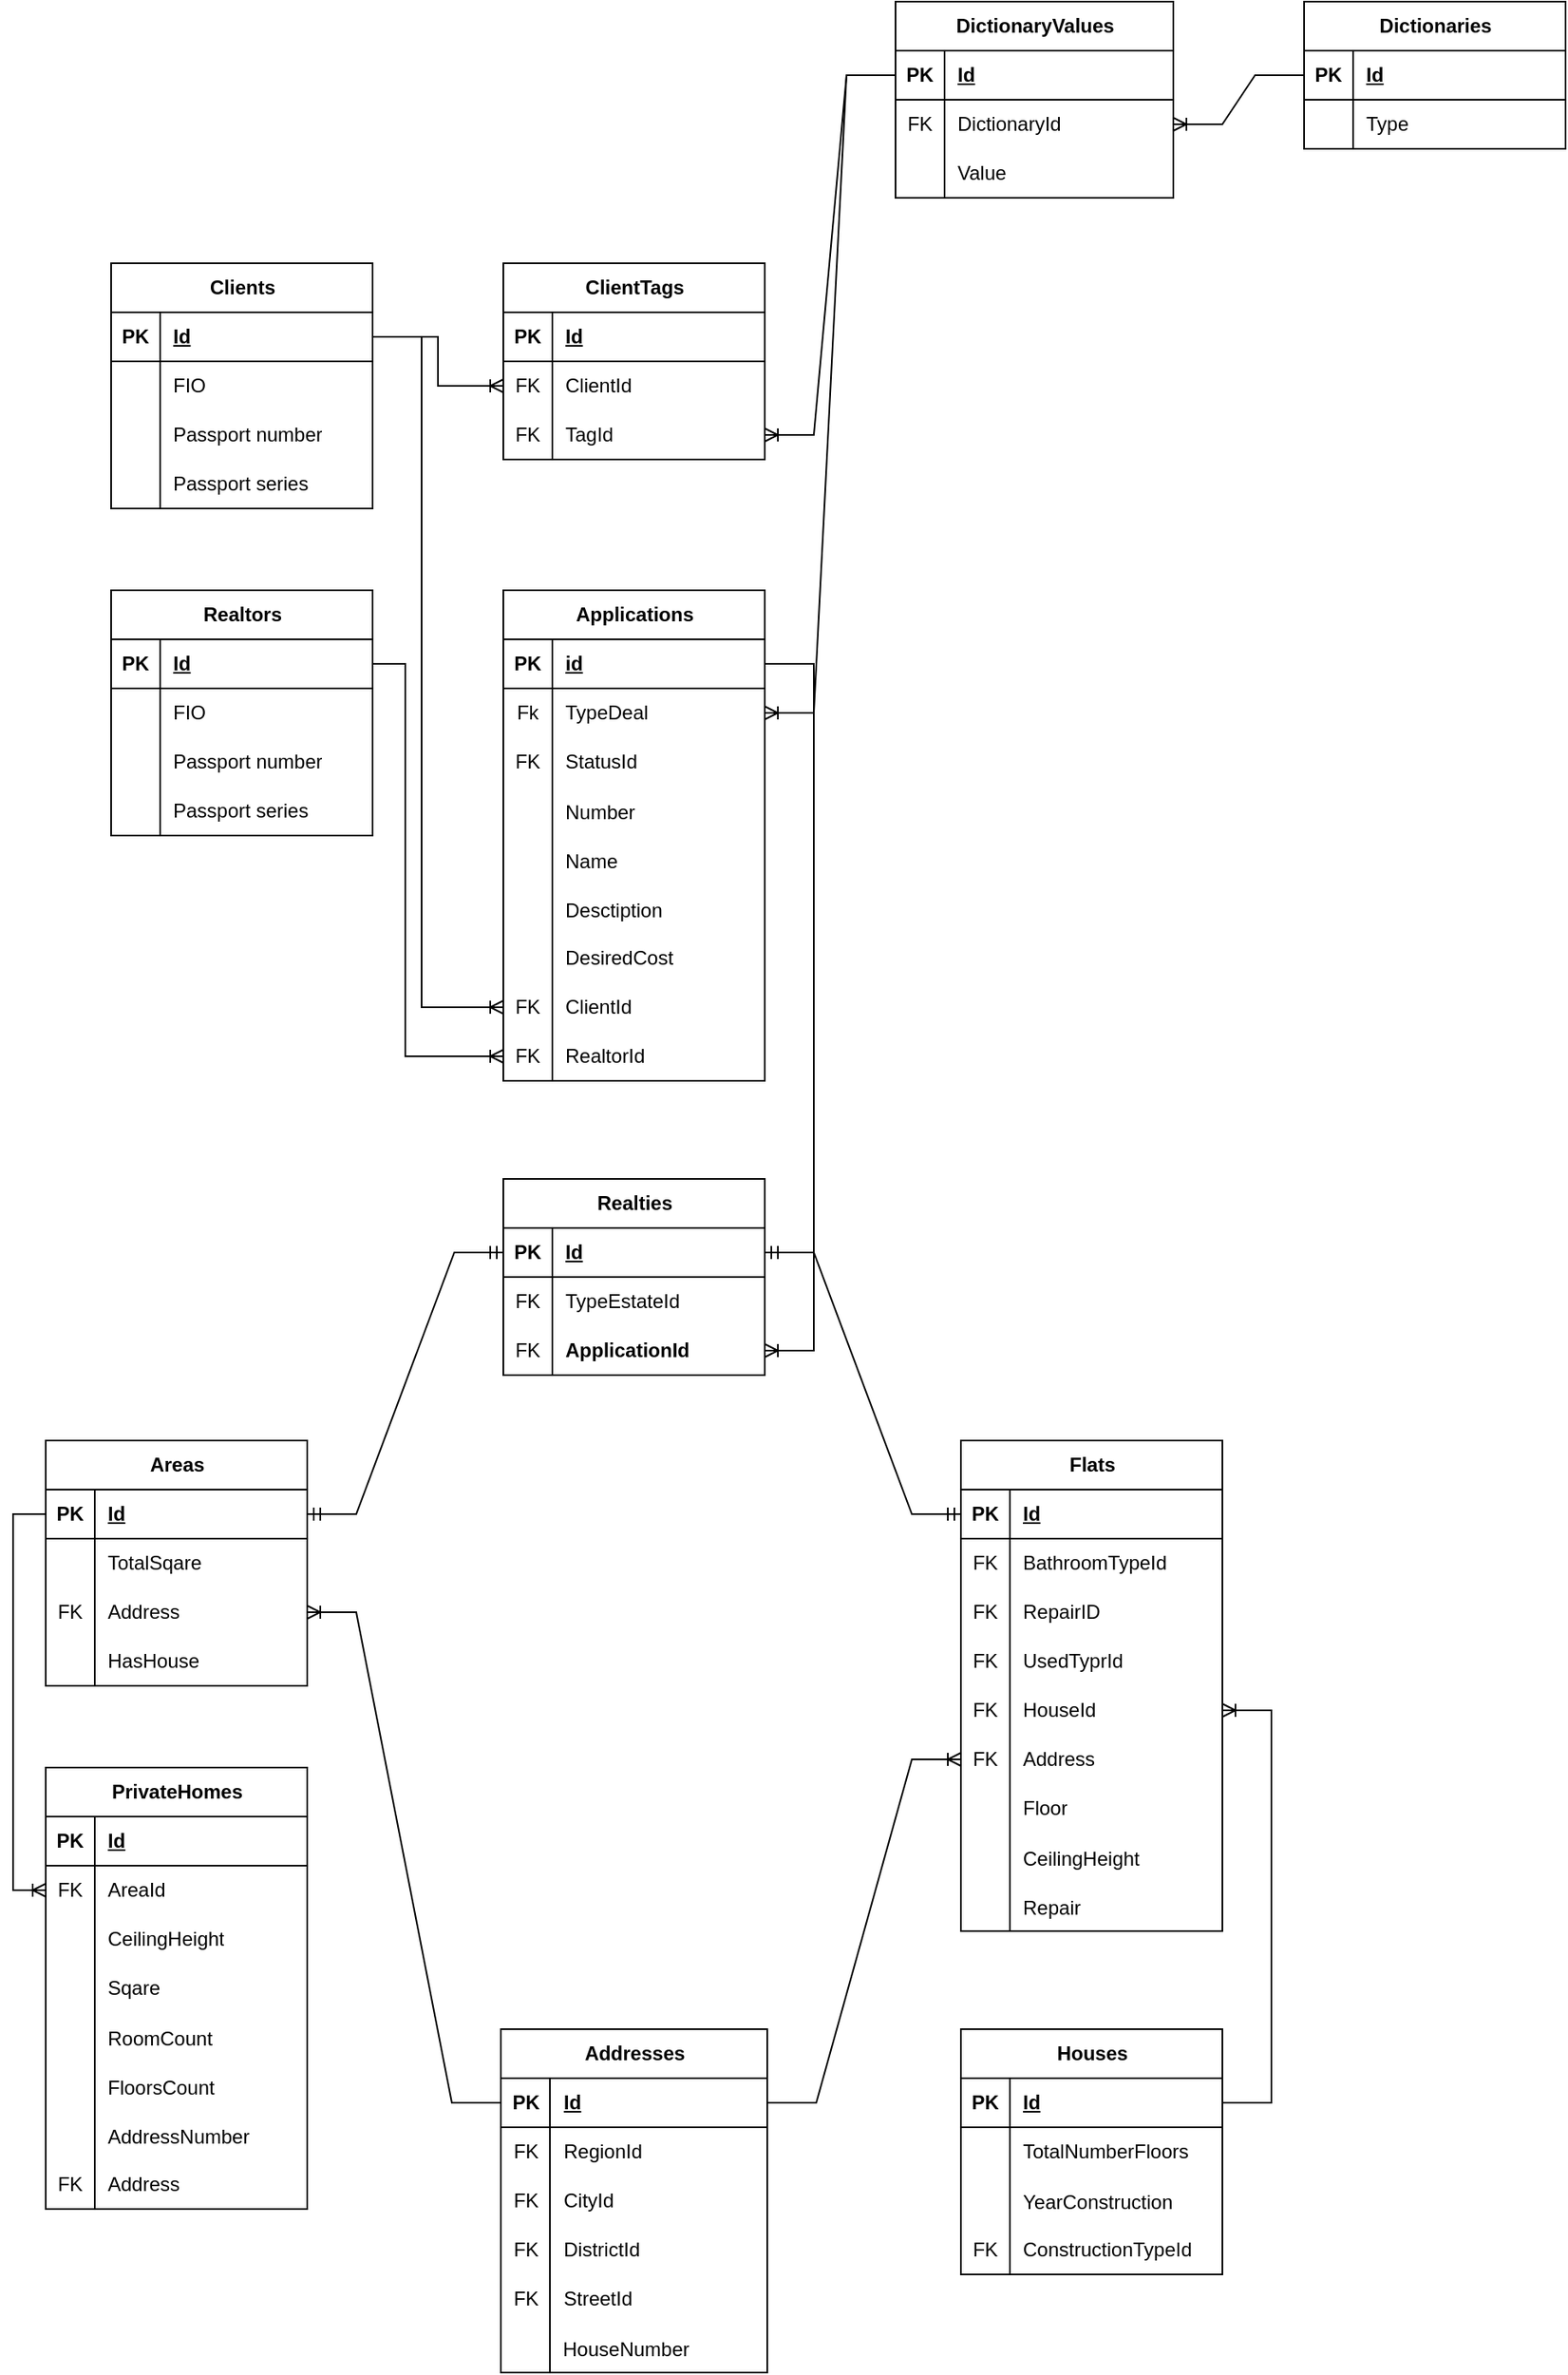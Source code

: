<mxfile version="26.0.16" pages="2">
  <diagram name="ERD_logic_db_model" id="HvWR_ACI0jkRVk8gqMqC">
    <mxGraphModel dx="1660" dy="840" grid="1" gridSize="10" guides="1" tooltips="1" connect="1" arrows="1" fold="1" page="1" pageScale="1" pageWidth="1654" pageHeight="1169" math="0" shadow="0">
      <root>
        <mxCell id="0" />
        <mxCell id="1" parent="0" />
        <mxCell id="G1hQwjOAhljn2BDyH_zp-1" value="Clients" style="shape=table;startSize=30;container=1;collapsible=1;childLayout=tableLayout;fixedRows=1;rowLines=0;fontStyle=1;align=center;resizeLast=1;html=1;fillColor=none;" parent="1" vertex="1">
          <mxGeometry x="160" y="200" width="160" height="150" as="geometry" />
        </mxCell>
        <mxCell id="G1hQwjOAhljn2BDyH_zp-2" value="" style="shape=tableRow;horizontal=0;startSize=0;swimlaneHead=0;swimlaneBody=0;collapsible=0;dropTarget=0;points=[[0,0.5],[1,0.5]];portConstraint=eastwest;top=0;left=0;right=0;bottom=1;fillColor=none;" parent="G1hQwjOAhljn2BDyH_zp-1" vertex="1">
          <mxGeometry y="30" width="160" height="30" as="geometry" />
        </mxCell>
        <mxCell id="G1hQwjOAhljn2BDyH_zp-3" value="PK" style="shape=partialRectangle;connectable=0;top=0;left=0;bottom=0;right=0;fontStyle=1;overflow=hidden;whiteSpace=wrap;html=1;fillColor=none;" parent="G1hQwjOAhljn2BDyH_zp-2" vertex="1">
          <mxGeometry width="30" height="30" as="geometry">
            <mxRectangle width="30" height="30" as="alternateBounds" />
          </mxGeometry>
        </mxCell>
        <mxCell id="G1hQwjOAhljn2BDyH_zp-4" value="Id" style="shape=partialRectangle;connectable=0;top=0;left=0;bottom=0;right=0;align=left;spacingLeft=6;fontStyle=5;overflow=hidden;whiteSpace=wrap;html=1;fillColor=none;" parent="G1hQwjOAhljn2BDyH_zp-2" vertex="1">
          <mxGeometry x="30" width="130" height="30" as="geometry">
            <mxRectangle width="130" height="30" as="alternateBounds" />
          </mxGeometry>
        </mxCell>
        <mxCell id="G1hQwjOAhljn2BDyH_zp-5" value="" style="shape=tableRow;horizontal=0;startSize=0;swimlaneHead=0;swimlaneBody=0;collapsible=0;dropTarget=0;points=[[0,0.5],[1,0.5]];portConstraint=eastwest;top=0;left=0;right=0;bottom=0;fillColor=none;" parent="G1hQwjOAhljn2BDyH_zp-1" vertex="1">
          <mxGeometry y="60" width="160" height="30" as="geometry" />
        </mxCell>
        <mxCell id="G1hQwjOAhljn2BDyH_zp-6" value="" style="shape=partialRectangle;connectable=0;top=0;left=0;bottom=0;right=0;editable=1;overflow=hidden;whiteSpace=wrap;html=1;fillColor=none;" parent="G1hQwjOAhljn2BDyH_zp-5" vertex="1">
          <mxGeometry width="30" height="30" as="geometry">
            <mxRectangle width="30" height="30" as="alternateBounds" />
          </mxGeometry>
        </mxCell>
        <mxCell id="G1hQwjOAhljn2BDyH_zp-7" value="FIO" style="shape=partialRectangle;connectable=0;top=0;left=0;bottom=0;right=0;align=left;spacingLeft=6;overflow=hidden;whiteSpace=wrap;html=1;fillColor=none;" parent="G1hQwjOAhljn2BDyH_zp-5" vertex="1">
          <mxGeometry x="30" width="130" height="30" as="geometry">
            <mxRectangle width="130" height="30" as="alternateBounds" />
          </mxGeometry>
        </mxCell>
        <mxCell id="G1hQwjOAhljn2BDyH_zp-8" value="" style="shape=tableRow;horizontal=0;startSize=0;swimlaneHead=0;swimlaneBody=0;collapsible=0;dropTarget=0;points=[[0,0.5],[1,0.5]];portConstraint=eastwest;top=0;left=0;right=0;bottom=0;fillColor=none;" parent="G1hQwjOAhljn2BDyH_zp-1" vertex="1">
          <mxGeometry y="90" width="160" height="30" as="geometry" />
        </mxCell>
        <mxCell id="G1hQwjOAhljn2BDyH_zp-9" value="" style="shape=partialRectangle;connectable=0;top=0;left=0;bottom=0;right=0;editable=1;overflow=hidden;whiteSpace=wrap;html=1;fillColor=none;" parent="G1hQwjOAhljn2BDyH_zp-8" vertex="1">
          <mxGeometry width="30" height="30" as="geometry">
            <mxRectangle width="30" height="30" as="alternateBounds" />
          </mxGeometry>
        </mxCell>
        <mxCell id="G1hQwjOAhljn2BDyH_zp-10" value="&lt;span style=&quot;white-space-collapse: preserve;&quot; data-src-align=&quot;6:8&quot; class=&quot;aNeGP0gI0B9AV8JaHPyH&quot;&gt;Passport&lt;/span&gt;&lt;span style=&quot;white-space-collapse: preserve;&quot;&gt; &lt;/span&gt;&lt;span style=&quot;white-space-collapse: preserve;&quot; data-src-align=&quot;0:5&quot; class=&quot;aNeGP0gI0B9AV8JaHPyH&quot;&gt;number&lt;/span&gt;" style="shape=partialRectangle;connectable=0;top=0;left=0;bottom=0;right=0;align=left;spacingLeft=6;overflow=hidden;whiteSpace=wrap;html=1;fillColor=none;" parent="G1hQwjOAhljn2BDyH_zp-8" vertex="1">
          <mxGeometry x="30" width="130" height="30" as="geometry">
            <mxRectangle width="130" height="30" as="alternateBounds" />
          </mxGeometry>
        </mxCell>
        <mxCell id="G1hQwjOAhljn2BDyH_zp-11" value="" style="shape=tableRow;horizontal=0;startSize=0;swimlaneHead=0;swimlaneBody=0;collapsible=0;dropTarget=0;points=[[0,0.5],[1,0.5]];portConstraint=eastwest;top=0;left=0;right=0;bottom=0;fillColor=none;" parent="G1hQwjOAhljn2BDyH_zp-1" vertex="1">
          <mxGeometry y="120" width="160" height="30" as="geometry" />
        </mxCell>
        <mxCell id="G1hQwjOAhljn2BDyH_zp-12" value="" style="shape=partialRectangle;connectable=0;top=0;left=0;bottom=0;right=0;editable=1;overflow=hidden;whiteSpace=wrap;html=1;fillColor=none;" parent="G1hQwjOAhljn2BDyH_zp-11" vertex="1">
          <mxGeometry width="30" height="30" as="geometry">
            <mxRectangle width="30" height="30" as="alternateBounds" />
          </mxGeometry>
        </mxCell>
        <mxCell id="G1hQwjOAhljn2BDyH_zp-13" value="Passport series" style="shape=partialRectangle;connectable=0;top=0;left=0;bottom=0;right=0;align=left;spacingLeft=6;overflow=hidden;whiteSpace=wrap;html=1;fillColor=none;" parent="G1hQwjOAhljn2BDyH_zp-11" vertex="1">
          <mxGeometry x="30" width="130" height="30" as="geometry">
            <mxRectangle width="130" height="30" as="alternateBounds" />
          </mxGeometry>
        </mxCell>
        <mxCell id="G1hQwjOAhljn2BDyH_zp-14" value="DictionaryValues" style="shape=table;startSize=30;container=1;collapsible=1;childLayout=tableLayout;fixedRows=1;rowLines=0;fontStyle=1;align=center;resizeLast=1;html=1;fillColor=none;" parent="1" vertex="1">
          <mxGeometry x="640" y="40" width="170" height="120" as="geometry" />
        </mxCell>
        <mxCell id="G1hQwjOAhljn2BDyH_zp-15" value="" style="shape=tableRow;horizontal=0;startSize=0;swimlaneHead=0;swimlaneBody=0;collapsible=0;dropTarget=0;points=[[0,0.5],[1,0.5]];portConstraint=eastwest;top=0;left=0;right=0;bottom=1;fillColor=none;" parent="G1hQwjOAhljn2BDyH_zp-14" vertex="1">
          <mxGeometry y="30" width="170" height="30" as="geometry" />
        </mxCell>
        <mxCell id="G1hQwjOAhljn2BDyH_zp-16" value="PK" style="shape=partialRectangle;connectable=0;top=0;left=0;bottom=0;right=0;fontStyle=1;overflow=hidden;whiteSpace=wrap;html=1;fillColor=none;" parent="G1hQwjOAhljn2BDyH_zp-15" vertex="1">
          <mxGeometry width="30" height="30" as="geometry">
            <mxRectangle width="30" height="30" as="alternateBounds" />
          </mxGeometry>
        </mxCell>
        <mxCell id="G1hQwjOAhljn2BDyH_zp-17" value="Id" style="shape=partialRectangle;connectable=0;top=0;left=0;bottom=0;right=0;align=left;spacingLeft=6;fontStyle=5;overflow=hidden;whiteSpace=wrap;html=1;fillColor=none;" parent="G1hQwjOAhljn2BDyH_zp-15" vertex="1">
          <mxGeometry x="30" width="140" height="30" as="geometry">
            <mxRectangle width="140" height="30" as="alternateBounds" />
          </mxGeometry>
        </mxCell>
        <mxCell id="G1hQwjOAhljn2BDyH_zp-18" value="" style="shape=tableRow;horizontal=0;startSize=0;swimlaneHead=0;swimlaneBody=0;collapsible=0;dropTarget=0;points=[[0,0.5],[1,0.5]];portConstraint=eastwest;top=0;left=0;right=0;bottom=0;fillColor=none;" parent="G1hQwjOAhljn2BDyH_zp-14" vertex="1">
          <mxGeometry y="60" width="170" height="30" as="geometry" />
        </mxCell>
        <mxCell id="G1hQwjOAhljn2BDyH_zp-19" value="FK" style="shape=partialRectangle;connectable=0;top=0;left=0;bottom=0;right=0;editable=1;overflow=hidden;whiteSpace=wrap;html=1;fillColor=none;" parent="G1hQwjOAhljn2BDyH_zp-18" vertex="1">
          <mxGeometry width="30" height="30" as="geometry">
            <mxRectangle width="30" height="30" as="alternateBounds" />
          </mxGeometry>
        </mxCell>
        <mxCell id="G1hQwjOAhljn2BDyH_zp-20" value="DictionaryId" style="shape=partialRectangle;connectable=0;top=0;left=0;bottom=0;right=0;align=left;spacingLeft=6;overflow=hidden;whiteSpace=wrap;html=1;fillColor=none;" parent="G1hQwjOAhljn2BDyH_zp-18" vertex="1">
          <mxGeometry x="30" width="140" height="30" as="geometry">
            <mxRectangle width="140" height="30" as="alternateBounds" />
          </mxGeometry>
        </mxCell>
        <mxCell id="G1hQwjOAhljn2BDyH_zp-21" value="" style="shape=tableRow;horizontal=0;startSize=0;swimlaneHead=0;swimlaneBody=0;collapsible=0;dropTarget=0;points=[[0,0.5],[1,0.5]];portConstraint=eastwest;top=0;left=0;right=0;bottom=0;fillColor=none;" parent="G1hQwjOAhljn2BDyH_zp-14" vertex="1">
          <mxGeometry y="90" width="170" height="30" as="geometry" />
        </mxCell>
        <mxCell id="G1hQwjOAhljn2BDyH_zp-22" value="" style="shape=partialRectangle;connectable=0;top=0;left=0;bottom=0;right=0;editable=1;overflow=hidden;whiteSpace=wrap;html=1;fillColor=none;" parent="G1hQwjOAhljn2BDyH_zp-21" vertex="1">
          <mxGeometry width="30" height="30" as="geometry">
            <mxRectangle width="30" height="30" as="alternateBounds" />
          </mxGeometry>
        </mxCell>
        <mxCell id="G1hQwjOAhljn2BDyH_zp-23" value="Value" style="shape=partialRectangle;connectable=0;top=0;left=0;bottom=0;right=0;align=left;spacingLeft=6;overflow=hidden;whiteSpace=wrap;html=1;fillColor=none;" parent="G1hQwjOAhljn2BDyH_zp-21" vertex="1">
          <mxGeometry x="30" width="140" height="30" as="geometry">
            <mxRectangle width="140" height="30" as="alternateBounds" />
          </mxGeometry>
        </mxCell>
        <mxCell id="G1hQwjOAhljn2BDyH_zp-27" value="Dictionaries" style="shape=table;startSize=30;container=1;collapsible=1;childLayout=tableLayout;fixedRows=1;rowLines=0;fontStyle=1;align=center;resizeLast=1;html=1;fillColor=none;" parent="1" vertex="1">
          <mxGeometry x="890" y="40" width="160" height="90" as="geometry" />
        </mxCell>
        <mxCell id="G1hQwjOAhljn2BDyH_zp-28" value="" style="shape=tableRow;horizontal=0;startSize=0;swimlaneHead=0;swimlaneBody=0;collapsible=0;dropTarget=0;points=[[0,0.5],[1,0.5]];portConstraint=eastwest;top=0;left=0;right=0;bottom=1;fillColor=none;" parent="G1hQwjOAhljn2BDyH_zp-27" vertex="1">
          <mxGeometry y="30" width="160" height="30" as="geometry" />
        </mxCell>
        <mxCell id="G1hQwjOAhljn2BDyH_zp-29" value="PK" style="shape=partialRectangle;connectable=0;top=0;left=0;bottom=0;right=0;fontStyle=1;overflow=hidden;whiteSpace=wrap;html=1;fillColor=none;" parent="G1hQwjOAhljn2BDyH_zp-28" vertex="1">
          <mxGeometry width="30" height="30" as="geometry">
            <mxRectangle width="30" height="30" as="alternateBounds" />
          </mxGeometry>
        </mxCell>
        <mxCell id="G1hQwjOAhljn2BDyH_zp-30" value="Id" style="shape=partialRectangle;connectable=0;top=0;left=0;bottom=0;right=0;align=left;spacingLeft=6;fontStyle=5;overflow=hidden;whiteSpace=wrap;html=1;fillColor=none;" parent="G1hQwjOAhljn2BDyH_zp-28" vertex="1">
          <mxGeometry x="30" width="130" height="30" as="geometry">
            <mxRectangle width="130" height="30" as="alternateBounds" />
          </mxGeometry>
        </mxCell>
        <mxCell id="G1hQwjOAhljn2BDyH_zp-31" value="" style="shape=tableRow;horizontal=0;startSize=0;swimlaneHead=0;swimlaneBody=0;collapsible=0;dropTarget=0;points=[[0,0.5],[1,0.5]];portConstraint=eastwest;top=0;left=0;right=0;bottom=0;fillColor=none;" parent="G1hQwjOAhljn2BDyH_zp-27" vertex="1">
          <mxGeometry y="60" width="160" height="30" as="geometry" />
        </mxCell>
        <mxCell id="G1hQwjOAhljn2BDyH_zp-32" value="" style="shape=partialRectangle;connectable=0;top=0;left=0;bottom=0;right=0;editable=1;overflow=hidden;whiteSpace=wrap;html=1;fillColor=none;" parent="G1hQwjOAhljn2BDyH_zp-31" vertex="1">
          <mxGeometry width="30" height="30" as="geometry">
            <mxRectangle width="30" height="30" as="alternateBounds" />
          </mxGeometry>
        </mxCell>
        <mxCell id="G1hQwjOAhljn2BDyH_zp-33" value="Type" style="shape=partialRectangle;connectable=0;top=0;left=0;bottom=0;right=0;align=left;spacingLeft=6;overflow=hidden;whiteSpace=wrap;html=1;fillColor=none;" parent="G1hQwjOAhljn2BDyH_zp-31" vertex="1">
          <mxGeometry x="30" width="130" height="30" as="geometry">
            <mxRectangle width="130" height="30" as="alternateBounds" />
          </mxGeometry>
        </mxCell>
        <mxCell id="G1hQwjOAhljn2BDyH_zp-37" value="" style="edgeStyle=entityRelationEdgeStyle;fontSize=12;html=1;endArrow=ERoneToMany;rounded=0;fillColor=none;" parent="1" source="G1hQwjOAhljn2BDyH_zp-28" target="G1hQwjOAhljn2BDyH_zp-18" edge="1">
          <mxGeometry width="100" height="100" relative="1" as="geometry">
            <mxPoint x="740" y="170" as="sourcePoint" />
            <mxPoint x="840" y="70" as="targetPoint" />
          </mxGeometry>
        </mxCell>
        <mxCell id="G1hQwjOAhljn2BDyH_zp-38" value="ClientTags" style="shape=table;startSize=30;container=1;collapsible=1;childLayout=tableLayout;fixedRows=1;rowLines=0;fontStyle=1;align=center;resizeLast=1;html=1;fillColor=none;" parent="1" vertex="1">
          <mxGeometry x="400" y="200" width="160" height="120" as="geometry" />
        </mxCell>
        <mxCell id="G1hQwjOAhljn2BDyH_zp-39" value="" style="shape=tableRow;horizontal=0;startSize=0;swimlaneHead=0;swimlaneBody=0;collapsible=0;dropTarget=0;points=[[0,0.5],[1,0.5]];portConstraint=eastwest;top=0;left=0;right=0;bottom=1;fillColor=none;" parent="G1hQwjOAhljn2BDyH_zp-38" vertex="1">
          <mxGeometry y="30" width="160" height="30" as="geometry" />
        </mxCell>
        <mxCell id="G1hQwjOAhljn2BDyH_zp-40" value="PK" style="shape=partialRectangle;connectable=0;top=0;left=0;bottom=0;right=0;fontStyle=1;overflow=hidden;whiteSpace=wrap;html=1;fillColor=none;" parent="G1hQwjOAhljn2BDyH_zp-39" vertex="1">
          <mxGeometry width="30" height="30" as="geometry">
            <mxRectangle width="30" height="30" as="alternateBounds" />
          </mxGeometry>
        </mxCell>
        <mxCell id="G1hQwjOAhljn2BDyH_zp-41" value="Id" style="shape=partialRectangle;connectable=0;top=0;left=0;bottom=0;right=0;align=left;spacingLeft=6;fontStyle=5;overflow=hidden;whiteSpace=wrap;html=1;fillColor=none;" parent="G1hQwjOAhljn2BDyH_zp-39" vertex="1">
          <mxGeometry x="30" width="130" height="30" as="geometry">
            <mxRectangle width="130" height="30" as="alternateBounds" />
          </mxGeometry>
        </mxCell>
        <mxCell id="G1hQwjOAhljn2BDyH_zp-42" value="" style="shape=tableRow;horizontal=0;startSize=0;swimlaneHead=0;swimlaneBody=0;collapsible=0;dropTarget=0;points=[[0,0.5],[1,0.5]];portConstraint=eastwest;top=0;left=0;right=0;bottom=0;fillColor=none;" parent="G1hQwjOAhljn2BDyH_zp-38" vertex="1">
          <mxGeometry y="60" width="160" height="30" as="geometry" />
        </mxCell>
        <mxCell id="G1hQwjOAhljn2BDyH_zp-43" value="FK" style="shape=partialRectangle;connectable=0;top=0;left=0;bottom=0;right=0;editable=1;overflow=hidden;whiteSpace=wrap;html=1;fillColor=none;" parent="G1hQwjOAhljn2BDyH_zp-42" vertex="1">
          <mxGeometry width="30" height="30" as="geometry">
            <mxRectangle width="30" height="30" as="alternateBounds" />
          </mxGeometry>
        </mxCell>
        <mxCell id="G1hQwjOAhljn2BDyH_zp-44" value="ClientId" style="shape=partialRectangle;connectable=0;top=0;left=0;bottom=0;right=0;align=left;spacingLeft=6;overflow=hidden;whiteSpace=wrap;html=1;fillColor=none;" parent="G1hQwjOAhljn2BDyH_zp-42" vertex="1">
          <mxGeometry x="30" width="130" height="30" as="geometry">
            <mxRectangle width="130" height="30" as="alternateBounds" />
          </mxGeometry>
        </mxCell>
        <mxCell id="G1hQwjOAhljn2BDyH_zp-45" value="" style="shape=tableRow;horizontal=0;startSize=0;swimlaneHead=0;swimlaneBody=0;collapsible=0;dropTarget=0;points=[[0,0.5],[1,0.5]];portConstraint=eastwest;top=0;left=0;right=0;bottom=0;fillColor=none;" parent="G1hQwjOAhljn2BDyH_zp-38" vertex="1">
          <mxGeometry y="90" width="160" height="30" as="geometry" />
        </mxCell>
        <mxCell id="G1hQwjOAhljn2BDyH_zp-46" value="FK" style="shape=partialRectangle;connectable=0;top=0;left=0;bottom=0;right=0;editable=1;overflow=hidden;whiteSpace=wrap;html=1;fillColor=none;" parent="G1hQwjOAhljn2BDyH_zp-45" vertex="1">
          <mxGeometry width="30" height="30" as="geometry">
            <mxRectangle width="30" height="30" as="alternateBounds" />
          </mxGeometry>
        </mxCell>
        <mxCell id="G1hQwjOAhljn2BDyH_zp-47" value="TagId" style="shape=partialRectangle;connectable=0;top=0;left=0;bottom=0;right=0;align=left;spacingLeft=6;overflow=hidden;whiteSpace=wrap;html=1;fillColor=none;" parent="G1hQwjOAhljn2BDyH_zp-45" vertex="1">
          <mxGeometry x="30" width="130" height="30" as="geometry">
            <mxRectangle width="130" height="30" as="alternateBounds" />
          </mxGeometry>
        </mxCell>
        <mxCell id="G1hQwjOAhljn2BDyH_zp-54" value="" style="edgeStyle=entityRelationEdgeStyle;fontSize=12;html=1;endArrow=ERoneToMany;rounded=0;fillColor=none;exitX=0;exitY=0.5;exitDx=0;exitDy=0;" parent="1" source="G1hQwjOAhljn2BDyH_zp-15" target="G1hQwjOAhljn2BDyH_zp-45" edge="1">
          <mxGeometry width="100" height="100" relative="1" as="geometry">
            <mxPoint x="560" y="300" as="sourcePoint" />
            <mxPoint x="660" y="200" as="targetPoint" />
          </mxGeometry>
        </mxCell>
        <mxCell id="G1hQwjOAhljn2BDyH_zp-55" value="" style="edgeStyle=orthogonalEdgeStyle;fontSize=12;html=1;endArrow=ERoneToMany;rounded=0;fillColor=none;" parent="1" source="G1hQwjOAhljn2BDyH_zp-2" target="G1hQwjOAhljn2BDyH_zp-42" edge="1">
          <mxGeometry width="100" height="100" relative="1" as="geometry">
            <mxPoint x="560" y="300" as="sourcePoint" />
            <mxPoint x="660" y="200" as="targetPoint" />
          </mxGeometry>
        </mxCell>
        <mxCell id="G1hQwjOAhljn2BDyH_zp-56" value="Applications" style="shape=table;startSize=30;container=1;collapsible=1;childLayout=tableLayout;fixedRows=1;rowLines=0;fontStyle=1;align=center;resizeLast=1;html=1;fillColor=none;" parent="1" vertex="1">
          <mxGeometry x="400" y="400" width="160" height="300" as="geometry" />
        </mxCell>
        <mxCell id="G1hQwjOAhljn2BDyH_zp-57" value="" style="shape=tableRow;horizontal=0;startSize=0;swimlaneHead=0;swimlaneBody=0;collapsible=0;dropTarget=0;points=[[0,0.5],[1,0.5]];portConstraint=eastwest;top=0;left=0;right=0;bottom=1;fillColor=none;" parent="G1hQwjOAhljn2BDyH_zp-56" vertex="1">
          <mxGeometry y="30" width="160" height="30" as="geometry" />
        </mxCell>
        <mxCell id="G1hQwjOAhljn2BDyH_zp-58" value="PK" style="shape=partialRectangle;connectable=0;top=0;left=0;bottom=0;right=0;fontStyle=1;overflow=hidden;whiteSpace=wrap;html=1;fillColor=none;" parent="G1hQwjOAhljn2BDyH_zp-57" vertex="1">
          <mxGeometry width="30" height="30" as="geometry">
            <mxRectangle width="30" height="30" as="alternateBounds" />
          </mxGeometry>
        </mxCell>
        <mxCell id="G1hQwjOAhljn2BDyH_zp-59" value="id&lt;span style=&quot;white-space: pre;&quot;&gt;&#x9;&lt;/span&gt;" style="shape=partialRectangle;connectable=0;top=0;left=0;bottom=0;right=0;align=left;spacingLeft=6;fontStyle=5;overflow=hidden;whiteSpace=wrap;html=1;fillColor=none;" parent="G1hQwjOAhljn2BDyH_zp-57" vertex="1">
          <mxGeometry x="30" width="130" height="30" as="geometry">
            <mxRectangle width="130" height="30" as="alternateBounds" />
          </mxGeometry>
        </mxCell>
        <mxCell id="G1hQwjOAhljn2BDyH_zp-60" value="" style="shape=tableRow;horizontal=0;startSize=0;swimlaneHead=0;swimlaneBody=0;collapsible=0;dropTarget=0;points=[[0,0.5],[1,0.5]];portConstraint=eastwest;top=0;left=0;right=0;bottom=0;fillColor=none;" parent="G1hQwjOAhljn2BDyH_zp-56" vertex="1">
          <mxGeometry y="60" width="160" height="30" as="geometry" />
        </mxCell>
        <mxCell id="G1hQwjOAhljn2BDyH_zp-61" value="Fk" style="shape=partialRectangle;connectable=0;top=0;left=0;bottom=0;right=0;editable=1;overflow=hidden;whiteSpace=wrap;html=1;fillColor=none;" parent="G1hQwjOAhljn2BDyH_zp-60" vertex="1">
          <mxGeometry width="30" height="30" as="geometry">
            <mxRectangle width="30" height="30" as="alternateBounds" />
          </mxGeometry>
        </mxCell>
        <mxCell id="G1hQwjOAhljn2BDyH_zp-62" value="TypeDeal" style="shape=partialRectangle;connectable=0;top=0;left=0;bottom=0;right=0;align=left;spacingLeft=6;overflow=hidden;whiteSpace=wrap;html=1;fillColor=none;" parent="G1hQwjOAhljn2BDyH_zp-60" vertex="1">
          <mxGeometry x="30" width="130" height="30" as="geometry">
            <mxRectangle width="130" height="30" as="alternateBounds" />
          </mxGeometry>
        </mxCell>
        <mxCell id="gLQm7nilUub0flWqiPj7-19" value="" style="shape=tableRow;horizontal=0;startSize=0;swimlaneHead=0;swimlaneBody=0;fillColor=none;collapsible=0;dropTarget=0;points=[[0,0.5],[1,0.5]];portConstraint=eastwest;top=0;left=0;right=0;bottom=0;" parent="G1hQwjOAhljn2BDyH_zp-56" vertex="1">
          <mxGeometry y="90" width="160" height="30" as="geometry" />
        </mxCell>
        <mxCell id="gLQm7nilUub0flWqiPj7-20" value="FK" style="shape=partialRectangle;connectable=0;fillColor=none;top=0;left=0;bottom=0;right=0;fontStyle=0;overflow=hidden;whiteSpace=wrap;html=1;" parent="gLQm7nilUub0flWqiPj7-19" vertex="1">
          <mxGeometry width="30" height="30" as="geometry">
            <mxRectangle width="30" height="30" as="alternateBounds" />
          </mxGeometry>
        </mxCell>
        <mxCell id="gLQm7nilUub0flWqiPj7-21" value="StatusId" style="shape=partialRectangle;connectable=0;fillColor=none;top=0;left=0;bottom=0;right=0;align=left;spacingLeft=6;fontStyle=0;overflow=hidden;whiteSpace=wrap;html=1;" parent="gLQm7nilUub0flWqiPj7-19" vertex="1">
          <mxGeometry x="30" width="130" height="30" as="geometry">
            <mxRectangle width="130" height="30" as="alternateBounds" />
          </mxGeometry>
        </mxCell>
        <mxCell id="G1hQwjOAhljn2BDyH_zp-192" value="" style="shape=tableRow;horizontal=0;startSize=0;swimlaneHead=0;swimlaneBody=0;fillColor=none;collapsible=0;dropTarget=0;points=[[0,0.5],[1,0.5]];portConstraint=eastwest;top=0;left=0;right=0;bottom=0;" parent="G1hQwjOAhljn2BDyH_zp-56" vertex="1">
          <mxGeometry y="120" width="160" height="30" as="geometry" />
        </mxCell>
        <mxCell id="G1hQwjOAhljn2BDyH_zp-193" value="" style="shape=partialRectangle;connectable=0;fillColor=none;top=0;left=0;bottom=0;right=0;editable=1;overflow=hidden;" parent="G1hQwjOAhljn2BDyH_zp-192" vertex="1">
          <mxGeometry width="30" height="30" as="geometry">
            <mxRectangle width="30" height="30" as="alternateBounds" />
          </mxGeometry>
        </mxCell>
        <mxCell id="G1hQwjOAhljn2BDyH_zp-194" value="Number" style="shape=partialRectangle;connectable=0;fillColor=none;top=0;left=0;bottom=0;right=0;align=left;spacingLeft=6;overflow=hidden;" parent="G1hQwjOAhljn2BDyH_zp-192" vertex="1">
          <mxGeometry x="30" width="130" height="30" as="geometry">
            <mxRectangle width="130" height="30" as="alternateBounds" />
          </mxGeometry>
        </mxCell>
        <mxCell id="G1hQwjOAhljn2BDyH_zp-196" value="" style="shape=tableRow;horizontal=0;startSize=0;swimlaneHead=0;swimlaneBody=0;fillColor=none;collapsible=0;dropTarget=0;points=[[0,0.5],[1,0.5]];portConstraint=eastwest;top=0;left=0;right=0;bottom=0;" parent="G1hQwjOAhljn2BDyH_zp-56" vertex="1">
          <mxGeometry y="150" width="160" height="30" as="geometry" />
        </mxCell>
        <mxCell id="G1hQwjOAhljn2BDyH_zp-197" value="" style="shape=partialRectangle;connectable=0;fillColor=none;top=0;left=0;bottom=0;right=0;editable=1;overflow=hidden;" parent="G1hQwjOAhljn2BDyH_zp-196" vertex="1">
          <mxGeometry width="30" height="30" as="geometry">
            <mxRectangle width="30" height="30" as="alternateBounds" />
          </mxGeometry>
        </mxCell>
        <mxCell id="G1hQwjOAhljn2BDyH_zp-198" value="Name" style="shape=partialRectangle;connectable=0;fillColor=none;top=0;left=0;bottom=0;right=0;align=left;spacingLeft=6;overflow=hidden;" parent="G1hQwjOAhljn2BDyH_zp-196" vertex="1">
          <mxGeometry x="30" width="130" height="30" as="geometry">
            <mxRectangle width="130" height="30" as="alternateBounds" />
          </mxGeometry>
        </mxCell>
        <mxCell id="G1hQwjOAhljn2BDyH_zp-199" value="" style="shape=tableRow;horizontal=0;startSize=0;swimlaneHead=0;swimlaneBody=0;fillColor=none;collapsible=0;dropTarget=0;points=[[0,0.5],[1,0.5]];portConstraint=eastwest;top=0;left=0;right=0;bottom=0;" parent="G1hQwjOAhljn2BDyH_zp-56" vertex="1">
          <mxGeometry y="180" width="160" height="30" as="geometry" />
        </mxCell>
        <mxCell id="G1hQwjOAhljn2BDyH_zp-200" value="" style="shape=partialRectangle;connectable=0;fillColor=none;top=0;left=0;bottom=0;right=0;editable=1;overflow=hidden;" parent="G1hQwjOAhljn2BDyH_zp-199" vertex="1">
          <mxGeometry width="30" height="30" as="geometry">
            <mxRectangle width="30" height="30" as="alternateBounds" />
          </mxGeometry>
        </mxCell>
        <mxCell id="G1hQwjOAhljn2BDyH_zp-201" value="Desctiption" style="shape=partialRectangle;connectable=0;fillColor=none;top=0;left=0;bottom=0;right=0;align=left;spacingLeft=6;overflow=hidden;" parent="G1hQwjOAhljn2BDyH_zp-199" vertex="1">
          <mxGeometry x="30" width="130" height="30" as="geometry">
            <mxRectangle width="130" height="30" as="alternateBounds" />
          </mxGeometry>
        </mxCell>
        <mxCell id="G1hQwjOAhljn2BDyH_zp-63" value="" style="shape=tableRow;horizontal=0;startSize=0;swimlaneHead=0;swimlaneBody=0;collapsible=0;dropTarget=0;points=[[0,0.5],[1,0.5]];portConstraint=eastwest;top=0;left=0;right=0;bottom=0;fillColor=none;" parent="G1hQwjOAhljn2BDyH_zp-56" vertex="1">
          <mxGeometry y="210" width="160" height="30" as="geometry" />
        </mxCell>
        <mxCell id="G1hQwjOAhljn2BDyH_zp-64" value="" style="shape=partialRectangle;connectable=0;top=0;left=0;bottom=0;right=0;editable=1;overflow=hidden;whiteSpace=wrap;html=1;fillColor=none;" parent="G1hQwjOAhljn2BDyH_zp-63" vertex="1">
          <mxGeometry width="30" height="30" as="geometry">
            <mxRectangle width="30" height="30" as="alternateBounds" />
          </mxGeometry>
        </mxCell>
        <mxCell id="G1hQwjOAhljn2BDyH_zp-65" value="DesiredCost" style="shape=partialRectangle;connectable=0;top=0;left=0;bottom=0;right=0;align=left;spacingLeft=6;overflow=hidden;whiteSpace=wrap;html=1;fillColor=none;" parent="G1hQwjOAhljn2BDyH_zp-63" vertex="1">
          <mxGeometry x="30" width="130" height="30" as="geometry">
            <mxRectangle width="130" height="30" as="alternateBounds" />
          </mxGeometry>
        </mxCell>
        <mxCell id="G1hQwjOAhljn2BDyH_zp-66" value="" style="shape=tableRow;horizontal=0;startSize=0;swimlaneHead=0;swimlaneBody=0;collapsible=0;dropTarget=0;points=[[0,0.5],[1,0.5]];portConstraint=eastwest;top=0;left=0;right=0;bottom=0;fillColor=none;" parent="G1hQwjOAhljn2BDyH_zp-56" vertex="1">
          <mxGeometry y="240" width="160" height="30" as="geometry" />
        </mxCell>
        <mxCell id="G1hQwjOAhljn2BDyH_zp-67" value="FK" style="shape=partialRectangle;connectable=0;top=0;left=0;bottom=0;right=0;editable=1;overflow=hidden;whiteSpace=wrap;html=1;fillColor=none;" parent="G1hQwjOAhljn2BDyH_zp-66" vertex="1">
          <mxGeometry width="30" height="30" as="geometry">
            <mxRectangle width="30" height="30" as="alternateBounds" />
          </mxGeometry>
        </mxCell>
        <mxCell id="G1hQwjOAhljn2BDyH_zp-68" value="ClientId" style="shape=partialRectangle;connectable=0;top=0;left=0;bottom=0;right=0;align=left;spacingLeft=6;overflow=hidden;whiteSpace=wrap;html=1;fillColor=none;" parent="G1hQwjOAhljn2BDyH_zp-66" vertex="1">
          <mxGeometry x="30" width="130" height="30" as="geometry">
            <mxRectangle width="130" height="30" as="alternateBounds" />
          </mxGeometry>
        </mxCell>
        <mxCell id="G1hQwjOAhljn2BDyH_zp-84" value="" style="shape=tableRow;horizontal=0;startSize=0;swimlaneHead=0;swimlaneBody=0;collapsible=0;dropTarget=0;points=[[0,0.5],[1,0.5]];portConstraint=eastwest;top=0;left=0;right=0;bottom=0;fillColor=none;" parent="G1hQwjOAhljn2BDyH_zp-56" vertex="1">
          <mxGeometry y="270" width="160" height="30" as="geometry" />
        </mxCell>
        <mxCell id="G1hQwjOAhljn2BDyH_zp-85" value="FK" style="shape=partialRectangle;connectable=0;top=0;left=0;bottom=0;right=0;fontStyle=0;overflow=hidden;whiteSpace=wrap;html=1;fillColor=none;" parent="G1hQwjOAhljn2BDyH_zp-84" vertex="1">
          <mxGeometry width="30" height="30" as="geometry">
            <mxRectangle width="30" height="30" as="alternateBounds" />
          </mxGeometry>
        </mxCell>
        <mxCell id="G1hQwjOAhljn2BDyH_zp-86" value="RealtorId" style="shape=partialRectangle;connectable=0;top=0;left=0;bottom=0;right=0;align=left;spacingLeft=6;fontStyle=0;overflow=hidden;whiteSpace=wrap;html=1;fillColor=none;" parent="G1hQwjOAhljn2BDyH_zp-84" vertex="1">
          <mxGeometry x="30" width="130" height="30" as="geometry">
            <mxRectangle width="130" height="30" as="alternateBounds" />
          </mxGeometry>
        </mxCell>
        <mxCell id="G1hQwjOAhljn2BDyH_zp-69" value="" style="edgeStyle=entityRelationEdgeStyle;fontSize=12;html=1;endArrow=ERoneToMany;rounded=0;fillColor=none;" parent="1" source="G1hQwjOAhljn2BDyH_zp-15" target="G1hQwjOAhljn2BDyH_zp-60" edge="1">
          <mxGeometry width="100" height="100" relative="1" as="geometry">
            <mxPoint x="560" y="380" as="sourcePoint" />
            <mxPoint x="660" y="280" as="targetPoint" />
          </mxGeometry>
        </mxCell>
        <mxCell id="G1hQwjOAhljn2BDyH_zp-70" value="" style="edgeStyle=orthogonalEdgeStyle;fontSize=12;html=1;endArrow=ERoneToMany;rounded=0;entryX=0;entryY=0.5;entryDx=0;entryDy=0;fillColor=none;" parent="1" source="G1hQwjOAhljn2BDyH_zp-2" target="G1hQwjOAhljn2BDyH_zp-66" edge="1">
          <mxGeometry width="100" height="100" relative="1" as="geometry">
            <mxPoint x="560" y="460" as="sourcePoint" />
            <mxPoint x="660" y="360" as="targetPoint" />
            <Array as="points">
              <mxPoint x="350" y="245" />
              <mxPoint x="350" y="655" />
            </Array>
          </mxGeometry>
        </mxCell>
        <mxCell id="G1hQwjOAhljn2BDyH_zp-71" value="Realtors" style="shape=table;startSize=30;container=1;collapsible=1;childLayout=tableLayout;fixedRows=1;rowLines=0;fontStyle=1;align=center;resizeLast=1;html=1;fillColor=none;" parent="1" vertex="1">
          <mxGeometry x="160" y="400" width="160" height="150" as="geometry" />
        </mxCell>
        <mxCell id="G1hQwjOAhljn2BDyH_zp-72" value="" style="shape=tableRow;horizontal=0;startSize=0;swimlaneHead=0;swimlaneBody=0;collapsible=0;dropTarget=0;points=[[0,0.5],[1,0.5]];portConstraint=eastwest;top=0;left=0;right=0;bottom=1;fillColor=none;" parent="G1hQwjOAhljn2BDyH_zp-71" vertex="1">
          <mxGeometry y="30" width="160" height="30" as="geometry" />
        </mxCell>
        <mxCell id="G1hQwjOAhljn2BDyH_zp-73" value="PK" style="shape=partialRectangle;connectable=0;top=0;left=0;bottom=0;right=0;fontStyle=1;overflow=hidden;whiteSpace=wrap;html=1;fillColor=none;" parent="G1hQwjOAhljn2BDyH_zp-72" vertex="1">
          <mxGeometry width="30" height="30" as="geometry">
            <mxRectangle width="30" height="30" as="alternateBounds" />
          </mxGeometry>
        </mxCell>
        <mxCell id="G1hQwjOAhljn2BDyH_zp-74" value="Id" style="shape=partialRectangle;connectable=0;top=0;left=0;bottom=0;right=0;align=left;spacingLeft=6;fontStyle=5;overflow=hidden;whiteSpace=wrap;html=1;fillColor=none;" parent="G1hQwjOAhljn2BDyH_zp-72" vertex="1">
          <mxGeometry x="30" width="130" height="30" as="geometry">
            <mxRectangle width="130" height="30" as="alternateBounds" />
          </mxGeometry>
        </mxCell>
        <mxCell id="G1hQwjOAhljn2BDyH_zp-75" value="" style="shape=tableRow;horizontal=0;startSize=0;swimlaneHead=0;swimlaneBody=0;collapsible=0;dropTarget=0;points=[[0,0.5],[1,0.5]];portConstraint=eastwest;top=0;left=0;right=0;bottom=0;fillColor=none;" parent="G1hQwjOAhljn2BDyH_zp-71" vertex="1">
          <mxGeometry y="60" width="160" height="30" as="geometry" />
        </mxCell>
        <mxCell id="G1hQwjOAhljn2BDyH_zp-76" value="" style="shape=partialRectangle;connectable=0;top=0;left=0;bottom=0;right=0;editable=1;overflow=hidden;whiteSpace=wrap;html=1;fillColor=none;" parent="G1hQwjOAhljn2BDyH_zp-75" vertex="1">
          <mxGeometry width="30" height="30" as="geometry">
            <mxRectangle width="30" height="30" as="alternateBounds" />
          </mxGeometry>
        </mxCell>
        <mxCell id="G1hQwjOAhljn2BDyH_zp-77" value="FIO" style="shape=partialRectangle;connectable=0;top=0;left=0;bottom=0;right=0;align=left;spacingLeft=6;overflow=hidden;whiteSpace=wrap;html=1;fillColor=none;" parent="G1hQwjOAhljn2BDyH_zp-75" vertex="1">
          <mxGeometry x="30" width="130" height="30" as="geometry">
            <mxRectangle width="130" height="30" as="alternateBounds" />
          </mxGeometry>
        </mxCell>
        <mxCell id="G1hQwjOAhljn2BDyH_zp-78" value="" style="shape=tableRow;horizontal=0;startSize=0;swimlaneHead=0;swimlaneBody=0;collapsible=0;dropTarget=0;points=[[0,0.5],[1,0.5]];portConstraint=eastwest;top=0;left=0;right=0;bottom=0;fillColor=none;" parent="G1hQwjOAhljn2BDyH_zp-71" vertex="1">
          <mxGeometry y="90" width="160" height="30" as="geometry" />
        </mxCell>
        <mxCell id="G1hQwjOAhljn2BDyH_zp-79" value="" style="shape=partialRectangle;connectable=0;top=0;left=0;bottom=0;right=0;editable=1;overflow=hidden;whiteSpace=wrap;html=1;fillColor=none;" parent="G1hQwjOAhljn2BDyH_zp-78" vertex="1">
          <mxGeometry width="30" height="30" as="geometry">
            <mxRectangle width="30" height="30" as="alternateBounds" />
          </mxGeometry>
        </mxCell>
        <mxCell id="G1hQwjOAhljn2BDyH_zp-80" value="&lt;span style=&quot;white-space-collapse: preserve;&quot; data-src-align=&quot;6:8&quot; class=&quot;aNeGP0gI0B9AV8JaHPyH&quot;&gt;Passport&lt;/span&gt;&lt;span style=&quot;white-space-collapse: preserve;&quot;&gt; &lt;/span&gt;&lt;span style=&quot;white-space-collapse: preserve;&quot; data-src-align=&quot;0:5&quot; class=&quot;aNeGP0gI0B9AV8JaHPyH&quot;&gt;number&lt;/span&gt;" style="shape=partialRectangle;connectable=0;top=0;left=0;bottom=0;right=0;align=left;spacingLeft=6;overflow=hidden;whiteSpace=wrap;html=1;fillColor=none;" parent="G1hQwjOAhljn2BDyH_zp-78" vertex="1">
          <mxGeometry x="30" width="130" height="30" as="geometry">
            <mxRectangle width="130" height="30" as="alternateBounds" />
          </mxGeometry>
        </mxCell>
        <mxCell id="G1hQwjOAhljn2BDyH_zp-81" value="" style="shape=tableRow;horizontal=0;startSize=0;swimlaneHead=0;swimlaneBody=0;collapsible=0;dropTarget=0;points=[[0,0.5],[1,0.5]];portConstraint=eastwest;top=0;left=0;right=0;bottom=0;fillColor=none;" parent="G1hQwjOAhljn2BDyH_zp-71" vertex="1">
          <mxGeometry y="120" width="160" height="30" as="geometry" />
        </mxCell>
        <mxCell id="G1hQwjOAhljn2BDyH_zp-82" value="" style="shape=partialRectangle;connectable=0;top=0;left=0;bottom=0;right=0;editable=1;overflow=hidden;whiteSpace=wrap;html=1;fillColor=none;" parent="G1hQwjOAhljn2BDyH_zp-81" vertex="1">
          <mxGeometry width="30" height="30" as="geometry">
            <mxRectangle width="30" height="30" as="alternateBounds" />
          </mxGeometry>
        </mxCell>
        <mxCell id="G1hQwjOAhljn2BDyH_zp-83" value="Passport series" style="shape=partialRectangle;connectable=0;top=0;left=0;bottom=0;right=0;align=left;spacingLeft=6;overflow=hidden;whiteSpace=wrap;html=1;fillColor=none;" parent="G1hQwjOAhljn2BDyH_zp-81" vertex="1">
          <mxGeometry x="30" width="130" height="30" as="geometry">
            <mxRectangle width="130" height="30" as="alternateBounds" />
          </mxGeometry>
        </mxCell>
        <mxCell id="G1hQwjOAhljn2BDyH_zp-87" value="" style="edgeStyle=orthogonalEdgeStyle;fontSize=12;html=1;endArrow=ERoneToMany;rounded=0;fillColor=none;" parent="1" source="G1hQwjOAhljn2BDyH_zp-72" target="G1hQwjOAhljn2BDyH_zp-84" edge="1">
          <mxGeometry width="100" height="100" relative="1" as="geometry">
            <mxPoint x="560" y="460" as="sourcePoint" />
            <mxPoint x="660" y="360" as="targetPoint" />
            <Array as="points">
              <mxPoint x="340" y="445" />
              <mxPoint x="340" y="685" />
            </Array>
          </mxGeometry>
        </mxCell>
        <mxCell id="G1hQwjOAhljn2BDyH_zp-88" value="&lt;span style=&quot;white-space: pre-wrap;&quot; data-src-align=&quot;0:12&quot; class=&quot;aNeGP0gI0B9AV8JaHPyH&quot;&gt;Realties&lt;/span&gt;" style="shape=table;startSize=30;container=1;collapsible=1;childLayout=tableLayout;fixedRows=1;rowLines=0;fontStyle=1;align=center;resizeLast=1;html=1;fillColor=none;" parent="1" vertex="1">
          <mxGeometry x="400" y="760" width="160" height="120" as="geometry" />
        </mxCell>
        <mxCell id="G1hQwjOAhljn2BDyH_zp-89" value="" style="shape=tableRow;horizontal=0;startSize=0;swimlaneHead=0;swimlaneBody=0;collapsible=0;dropTarget=0;points=[[0,0.5],[1,0.5]];portConstraint=eastwest;top=0;left=0;right=0;bottom=1;fillColor=none;" parent="G1hQwjOAhljn2BDyH_zp-88" vertex="1">
          <mxGeometry y="30" width="160" height="30" as="geometry" />
        </mxCell>
        <mxCell id="G1hQwjOAhljn2BDyH_zp-90" value="PK" style="shape=partialRectangle;connectable=0;top=0;left=0;bottom=0;right=0;fontStyle=1;overflow=hidden;whiteSpace=wrap;html=1;fillColor=none;" parent="G1hQwjOAhljn2BDyH_zp-89" vertex="1">
          <mxGeometry width="30" height="30" as="geometry">
            <mxRectangle width="30" height="30" as="alternateBounds" />
          </mxGeometry>
        </mxCell>
        <mxCell id="G1hQwjOAhljn2BDyH_zp-91" value="Id" style="shape=partialRectangle;connectable=0;top=0;left=0;bottom=0;right=0;align=left;spacingLeft=6;fontStyle=5;overflow=hidden;whiteSpace=wrap;html=1;fillColor=none;" parent="G1hQwjOAhljn2BDyH_zp-89" vertex="1">
          <mxGeometry x="30" width="130" height="30" as="geometry">
            <mxRectangle width="130" height="30" as="alternateBounds" />
          </mxGeometry>
        </mxCell>
        <mxCell id="G1hQwjOAhljn2BDyH_zp-107" value="" style="shape=tableRow;horizontal=0;startSize=0;swimlaneHead=0;swimlaneBody=0;collapsible=0;dropTarget=0;points=[[0,0.5],[1,0.5]];portConstraint=eastwest;top=0;left=0;right=0;bottom=0;fillColor=none;" parent="G1hQwjOAhljn2BDyH_zp-88" vertex="1">
          <mxGeometry y="60" width="160" height="30" as="geometry" />
        </mxCell>
        <mxCell id="G1hQwjOAhljn2BDyH_zp-108" value="FK" style="shape=partialRectangle;connectable=0;top=0;left=0;bottom=0;right=0;fontStyle=0;overflow=hidden;whiteSpace=wrap;html=1;fillColor=none;" parent="G1hQwjOAhljn2BDyH_zp-107" vertex="1">
          <mxGeometry width="30" height="30" as="geometry">
            <mxRectangle width="30" height="30" as="alternateBounds" />
          </mxGeometry>
        </mxCell>
        <mxCell id="G1hQwjOAhljn2BDyH_zp-109" value="TypeE&lt;span style=&quot;white-space-collapse: preserve;&quot; data-src-align=&quot;0:12&quot; class=&quot;aNeGP0gI0B9AV8JaHPyH&quot;&gt;state&lt;/span&gt;Id" style="shape=partialRectangle;connectable=0;top=0;left=0;bottom=0;right=0;align=left;spacingLeft=6;fontStyle=0;overflow=hidden;whiteSpace=wrap;html=1;fillColor=none;" parent="G1hQwjOAhljn2BDyH_zp-107" vertex="1">
          <mxGeometry x="30" width="130" height="30" as="geometry">
            <mxRectangle width="130" height="30" as="alternateBounds" />
          </mxGeometry>
        </mxCell>
        <mxCell id="b3xBmvXyGZeaDlgQ80b7-29" value="" style="shape=tableRow;horizontal=0;startSize=0;swimlaneHead=0;swimlaneBody=0;fillColor=none;collapsible=0;dropTarget=0;points=[[0,0.5],[1,0.5]];portConstraint=eastwest;top=0;left=0;right=0;bottom=0;" parent="G1hQwjOAhljn2BDyH_zp-88" vertex="1">
          <mxGeometry y="90" width="160" height="30" as="geometry" />
        </mxCell>
        <mxCell id="b3xBmvXyGZeaDlgQ80b7-30" value="FK" style="shape=partialRectangle;connectable=0;fillColor=none;top=0;left=0;bottom=0;right=0;fontStyle=0;overflow=hidden;whiteSpace=wrap;html=1;" parent="b3xBmvXyGZeaDlgQ80b7-29" vertex="1">
          <mxGeometry width="30" height="30" as="geometry">
            <mxRectangle width="30" height="30" as="alternateBounds" />
          </mxGeometry>
        </mxCell>
        <mxCell id="b3xBmvXyGZeaDlgQ80b7-31" value="&lt;span style=&quot;font-weight: 700; text-align: center; text-wrap-mode: nowrap;&quot;&gt;ApplicationId&lt;/span&gt;" style="shape=partialRectangle;connectable=0;fillColor=none;top=0;left=0;bottom=0;right=0;align=left;spacingLeft=6;fontStyle=0;overflow=hidden;whiteSpace=wrap;html=1;" parent="b3xBmvXyGZeaDlgQ80b7-29" vertex="1">
          <mxGeometry x="30" width="130" height="30" as="geometry">
            <mxRectangle width="130" height="30" as="alternateBounds" />
          </mxGeometry>
        </mxCell>
        <mxCell id="G1hQwjOAhljn2BDyH_zp-148" value="Houses" style="shape=table;startSize=30;container=1;collapsible=1;childLayout=tableLayout;fixedRows=1;rowLines=0;fontStyle=1;align=center;resizeLast=1;html=1;" parent="1" vertex="1">
          <mxGeometry x="680" y="1280" width="160" height="150" as="geometry" />
        </mxCell>
        <mxCell id="G1hQwjOAhljn2BDyH_zp-149" value="" style="shape=tableRow;horizontal=0;startSize=0;swimlaneHead=0;swimlaneBody=0;fillColor=none;collapsible=0;dropTarget=0;points=[[0,0.5],[1,0.5]];portConstraint=eastwest;top=0;left=0;right=0;bottom=1;" parent="G1hQwjOAhljn2BDyH_zp-148" vertex="1">
          <mxGeometry y="30" width="160" height="30" as="geometry" />
        </mxCell>
        <mxCell id="G1hQwjOAhljn2BDyH_zp-150" value="PK" style="shape=partialRectangle;connectable=0;fillColor=none;top=0;left=0;bottom=0;right=0;fontStyle=1;overflow=hidden;whiteSpace=wrap;html=1;" parent="G1hQwjOAhljn2BDyH_zp-149" vertex="1">
          <mxGeometry width="30" height="30" as="geometry">
            <mxRectangle width="30" height="30" as="alternateBounds" />
          </mxGeometry>
        </mxCell>
        <mxCell id="G1hQwjOAhljn2BDyH_zp-151" value="Id" style="shape=partialRectangle;connectable=0;fillColor=none;top=0;left=0;bottom=0;right=0;align=left;spacingLeft=6;fontStyle=5;overflow=hidden;whiteSpace=wrap;html=1;" parent="G1hQwjOAhljn2BDyH_zp-149" vertex="1">
          <mxGeometry x="30" width="130" height="30" as="geometry">
            <mxRectangle width="130" height="30" as="alternateBounds" />
          </mxGeometry>
        </mxCell>
        <mxCell id="G1hQwjOAhljn2BDyH_zp-152" value="" style="shape=tableRow;horizontal=0;startSize=0;swimlaneHead=0;swimlaneBody=0;fillColor=none;collapsible=0;dropTarget=0;points=[[0,0.5],[1,0.5]];portConstraint=eastwest;top=0;left=0;right=0;bottom=0;" parent="G1hQwjOAhljn2BDyH_zp-148" vertex="1">
          <mxGeometry y="60" width="160" height="30" as="geometry" />
        </mxCell>
        <mxCell id="G1hQwjOAhljn2BDyH_zp-153" value="" style="shape=partialRectangle;connectable=0;fillColor=none;top=0;left=0;bottom=0;right=0;editable=1;overflow=hidden;whiteSpace=wrap;html=1;" parent="G1hQwjOAhljn2BDyH_zp-152" vertex="1">
          <mxGeometry width="30" height="30" as="geometry">
            <mxRectangle width="30" height="30" as="alternateBounds" />
          </mxGeometry>
        </mxCell>
        <mxCell id="G1hQwjOAhljn2BDyH_zp-154" value="&lt;span style=&quot;text-wrap-mode: nowrap;&quot;&gt;TotalNumberFloors&lt;/span&gt;" style="shape=partialRectangle;connectable=0;fillColor=none;top=0;left=0;bottom=0;right=0;align=left;spacingLeft=6;overflow=hidden;whiteSpace=wrap;html=1;" parent="G1hQwjOAhljn2BDyH_zp-152" vertex="1">
          <mxGeometry x="30" width="130" height="30" as="geometry">
            <mxRectangle width="130" height="30" as="alternateBounds" />
          </mxGeometry>
        </mxCell>
        <mxCell id="G1hQwjOAhljn2BDyH_zp-189" value="" style="shape=tableRow;horizontal=0;startSize=0;swimlaneHead=0;swimlaneBody=0;fillColor=none;collapsible=0;dropTarget=0;points=[[0,0.5],[1,0.5]];portConstraint=eastwest;top=0;left=0;right=0;bottom=0;" parent="G1hQwjOAhljn2BDyH_zp-148" vertex="1">
          <mxGeometry y="90" width="160" height="30" as="geometry" />
        </mxCell>
        <mxCell id="G1hQwjOAhljn2BDyH_zp-190" value="" style="shape=partialRectangle;connectable=0;fillColor=none;top=0;left=0;bottom=0;right=0;editable=1;overflow=hidden;" parent="G1hQwjOAhljn2BDyH_zp-189" vertex="1">
          <mxGeometry width="30" height="30" as="geometry">
            <mxRectangle width="30" height="30" as="alternateBounds" />
          </mxGeometry>
        </mxCell>
        <mxCell id="G1hQwjOAhljn2BDyH_zp-191" value="YearConstruction" style="shape=partialRectangle;connectable=0;fillColor=none;top=0;left=0;bottom=0;right=0;align=left;spacingLeft=6;overflow=hidden;" parent="G1hQwjOAhljn2BDyH_zp-189" vertex="1">
          <mxGeometry x="30" width="130" height="30" as="geometry">
            <mxRectangle width="130" height="30" as="alternateBounds" />
          </mxGeometry>
        </mxCell>
        <mxCell id="G1hQwjOAhljn2BDyH_zp-206" value="" style="shape=tableRow;horizontal=0;startSize=0;swimlaneHead=0;swimlaneBody=0;fillColor=none;collapsible=0;dropTarget=0;points=[[0,0.5],[1,0.5]];portConstraint=eastwest;top=0;left=0;right=0;bottom=0;" parent="G1hQwjOAhljn2BDyH_zp-148" vertex="1">
          <mxGeometry y="120" width="160" height="30" as="geometry" />
        </mxCell>
        <mxCell id="G1hQwjOAhljn2BDyH_zp-207" value="FK" style="shape=partialRectangle;connectable=0;fillColor=none;top=0;left=0;bottom=0;right=0;fontStyle=0;overflow=hidden;whiteSpace=wrap;html=1;" parent="G1hQwjOAhljn2BDyH_zp-206" vertex="1">
          <mxGeometry width="30" height="30" as="geometry">
            <mxRectangle width="30" height="30" as="alternateBounds" />
          </mxGeometry>
        </mxCell>
        <mxCell id="G1hQwjOAhljn2BDyH_zp-208" value="&lt;span style=&quot;white-space-collapse: preserve;&quot; data-src-align=&quot;4:11&quot; class=&quot;aNeGP0gI0B9AV8JaHPyH&quot;&gt;СonstructionTypeId&lt;/span&gt;" style="shape=partialRectangle;connectable=0;fillColor=none;top=0;left=0;bottom=0;right=0;align=left;spacingLeft=6;fontStyle=0;overflow=hidden;whiteSpace=wrap;html=1;" parent="G1hQwjOAhljn2BDyH_zp-206" vertex="1">
          <mxGeometry x="30" width="130" height="30" as="geometry">
            <mxRectangle width="130" height="30" as="alternateBounds" />
          </mxGeometry>
        </mxCell>
        <mxCell id="G1hQwjOAhljn2BDyH_zp-170" value="Addresses" style="shape=table;startSize=30;container=1;collapsible=1;childLayout=tableLayout;fixedRows=1;rowLines=0;fontStyle=1;align=center;resizeLast=1;html=1;" parent="1" vertex="1">
          <mxGeometry x="398.5" y="1280" width="163" height="210" as="geometry" />
        </mxCell>
        <mxCell id="G1hQwjOAhljn2BDyH_zp-171" value="" style="shape=tableRow;horizontal=0;startSize=0;swimlaneHead=0;swimlaneBody=0;fillColor=none;collapsible=0;dropTarget=0;points=[[0,0.5],[1,0.5]];portConstraint=eastwest;top=0;left=0;right=0;bottom=1;" parent="G1hQwjOAhljn2BDyH_zp-170" vertex="1">
          <mxGeometry y="30" width="163" height="30" as="geometry" />
        </mxCell>
        <mxCell id="G1hQwjOAhljn2BDyH_zp-172" value="PK" style="shape=partialRectangle;connectable=0;fillColor=none;top=0;left=0;bottom=0;right=0;fontStyle=1;overflow=hidden;whiteSpace=wrap;html=1;" parent="G1hQwjOAhljn2BDyH_zp-171" vertex="1">
          <mxGeometry width="30" height="30" as="geometry">
            <mxRectangle width="30" height="30" as="alternateBounds" />
          </mxGeometry>
        </mxCell>
        <mxCell id="G1hQwjOAhljn2BDyH_zp-173" value="Id" style="shape=partialRectangle;connectable=0;fillColor=none;top=0;left=0;bottom=0;right=0;align=left;spacingLeft=6;fontStyle=5;overflow=hidden;whiteSpace=wrap;html=1;" parent="G1hQwjOAhljn2BDyH_zp-171" vertex="1">
          <mxGeometry x="30" width="133" height="30" as="geometry">
            <mxRectangle width="133" height="30" as="alternateBounds" />
          </mxGeometry>
        </mxCell>
        <mxCell id="G1hQwjOAhljn2BDyH_zp-174" value="" style="shape=tableRow;horizontal=0;startSize=0;swimlaneHead=0;swimlaneBody=0;fillColor=none;collapsible=0;dropTarget=0;points=[[0,0.5],[1,0.5]];portConstraint=eastwest;top=0;left=0;right=0;bottom=0;" parent="G1hQwjOAhljn2BDyH_zp-170" vertex="1">
          <mxGeometry y="60" width="163" height="30" as="geometry" />
        </mxCell>
        <mxCell id="G1hQwjOAhljn2BDyH_zp-175" value="FK" style="shape=partialRectangle;connectable=0;fillColor=none;top=0;left=0;bottom=0;right=0;editable=1;overflow=hidden;whiteSpace=wrap;html=1;" parent="G1hQwjOAhljn2BDyH_zp-174" vertex="1">
          <mxGeometry width="30" height="30" as="geometry">
            <mxRectangle width="30" height="30" as="alternateBounds" />
          </mxGeometry>
        </mxCell>
        <mxCell id="G1hQwjOAhljn2BDyH_zp-176" value="&lt;span style=&quot;white-space-collapse: preserve;&quot;&gt;RegionId&lt;/span&gt;" style="shape=partialRectangle;connectable=0;fillColor=none;top=0;left=0;bottom=0;right=0;align=left;spacingLeft=6;overflow=hidden;whiteSpace=wrap;html=1;" parent="G1hQwjOAhljn2BDyH_zp-174" vertex="1">
          <mxGeometry x="30" width="133" height="30" as="geometry">
            <mxRectangle width="133" height="30" as="alternateBounds" />
          </mxGeometry>
        </mxCell>
        <mxCell id="G1hQwjOAhljn2BDyH_zp-177" value="" style="shape=tableRow;horizontal=0;startSize=0;swimlaneHead=0;swimlaneBody=0;fillColor=none;collapsible=0;dropTarget=0;points=[[0,0.5],[1,0.5]];portConstraint=eastwest;top=0;left=0;right=0;bottom=0;" parent="G1hQwjOAhljn2BDyH_zp-170" vertex="1">
          <mxGeometry y="90" width="163" height="30" as="geometry" />
        </mxCell>
        <mxCell id="G1hQwjOAhljn2BDyH_zp-178" value="FK" style="shape=partialRectangle;connectable=0;fillColor=none;top=0;left=0;bottom=0;right=0;editable=1;overflow=hidden;whiteSpace=wrap;html=1;" parent="G1hQwjOAhljn2BDyH_zp-177" vertex="1">
          <mxGeometry width="30" height="30" as="geometry">
            <mxRectangle width="30" height="30" as="alternateBounds" />
          </mxGeometry>
        </mxCell>
        <mxCell id="G1hQwjOAhljn2BDyH_zp-179" value="CityId" style="shape=partialRectangle;connectable=0;fillColor=none;top=0;left=0;bottom=0;right=0;align=left;spacingLeft=6;overflow=hidden;whiteSpace=wrap;html=1;" parent="G1hQwjOAhljn2BDyH_zp-177" vertex="1">
          <mxGeometry x="30" width="133" height="30" as="geometry">
            <mxRectangle width="133" height="30" as="alternateBounds" />
          </mxGeometry>
        </mxCell>
        <mxCell id="G1hQwjOAhljn2BDyH_zp-180" value="" style="shape=tableRow;horizontal=0;startSize=0;swimlaneHead=0;swimlaneBody=0;fillColor=none;collapsible=0;dropTarget=0;points=[[0,0.5],[1,0.5]];portConstraint=eastwest;top=0;left=0;right=0;bottom=0;" parent="G1hQwjOAhljn2BDyH_zp-170" vertex="1">
          <mxGeometry y="120" width="163" height="30" as="geometry" />
        </mxCell>
        <mxCell id="G1hQwjOAhljn2BDyH_zp-181" value="FK" style="shape=partialRectangle;connectable=0;fillColor=none;top=0;left=0;bottom=0;right=0;editable=1;overflow=hidden;whiteSpace=wrap;html=1;" parent="G1hQwjOAhljn2BDyH_zp-180" vertex="1">
          <mxGeometry width="30" height="30" as="geometry">
            <mxRectangle width="30" height="30" as="alternateBounds" />
          </mxGeometry>
        </mxCell>
        <mxCell id="G1hQwjOAhljn2BDyH_zp-182" value="DistrictId" style="shape=partialRectangle;connectable=0;fillColor=none;top=0;left=0;bottom=0;right=0;align=left;spacingLeft=6;overflow=hidden;whiteSpace=wrap;html=1;" parent="G1hQwjOAhljn2BDyH_zp-180" vertex="1">
          <mxGeometry x="30" width="133" height="30" as="geometry">
            <mxRectangle width="133" height="30" as="alternateBounds" />
          </mxGeometry>
        </mxCell>
        <mxCell id="G1hQwjOAhljn2BDyH_zp-183" value="" style="shape=tableRow;horizontal=0;startSize=0;swimlaneHead=0;swimlaneBody=0;fillColor=none;collapsible=0;dropTarget=0;points=[[0,0.5],[1,0.5]];portConstraint=eastwest;top=0;left=0;right=0;bottom=0;" parent="G1hQwjOAhljn2BDyH_zp-170" vertex="1">
          <mxGeometry y="150" width="163" height="30" as="geometry" />
        </mxCell>
        <mxCell id="G1hQwjOAhljn2BDyH_zp-184" value="FK" style="shape=partialRectangle;connectable=0;fillColor=none;top=0;left=0;bottom=0;right=0;fontStyle=0;overflow=hidden;whiteSpace=wrap;html=1;" parent="G1hQwjOAhljn2BDyH_zp-183" vertex="1">
          <mxGeometry width="30" height="30" as="geometry">
            <mxRectangle width="30" height="30" as="alternateBounds" />
          </mxGeometry>
        </mxCell>
        <mxCell id="G1hQwjOAhljn2BDyH_zp-185" value="&lt;span style=&quot;text-wrap-mode: nowrap;&quot;&gt;StreetId&lt;/span&gt;" style="shape=partialRectangle;connectable=0;fillColor=none;top=0;left=0;bottom=0;right=0;align=left;spacingLeft=6;fontStyle=0;overflow=hidden;whiteSpace=wrap;html=1;" parent="G1hQwjOAhljn2BDyH_zp-183" vertex="1">
          <mxGeometry x="30" width="133" height="30" as="geometry">
            <mxRectangle width="133" height="30" as="alternateBounds" />
          </mxGeometry>
        </mxCell>
        <mxCell id="G1hQwjOAhljn2BDyH_zp-186" value="" style="shape=tableRow;horizontal=0;startSize=0;swimlaneHead=0;swimlaneBody=0;fillColor=none;collapsible=0;dropTarget=0;points=[[0,0.5],[1,0.5]];portConstraint=eastwest;top=0;left=0;right=0;bottom=0;" parent="G1hQwjOAhljn2BDyH_zp-170" vertex="1">
          <mxGeometry y="180" width="163" height="30" as="geometry" />
        </mxCell>
        <mxCell id="G1hQwjOAhljn2BDyH_zp-187" value="" style="shape=partialRectangle;connectable=0;fillColor=none;top=0;left=0;bottom=0;right=0;editable=1;overflow=hidden;" parent="G1hQwjOAhljn2BDyH_zp-186" vertex="1">
          <mxGeometry width="30" height="30" as="geometry">
            <mxRectangle width="30" height="30" as="alternateBounds" />
          </mxGeometry>
        </mxCell>
        <mxCell id="G1hQwjOAhljn2BDyH_zp-188" value="HouseNumber" style="shape=partialRectangle;connectable=0;fillColor=none;top=0;left=0;bottom=0;right=0;align=left;spacingLeft=6;overflow=hidden;" parent="G1hQwjOAhljn2BDyH_zp-186" vertex="1">
          <mxGeometry x="30" width="133" height="30" as="geometry">
            <mxRectangle width="133" height="30" as="alternateBounds" />
          </mxGeometry>
        </mxCell>
        <mxCell id="G1hQwjOAhljn2BDyH_zp-209" value="Areas" style="shape=table;startSize=30;container=1;collapsible=1;childLayout=tableLayout;fixedRows=1;rowLines=0;fontStyle=1;align=center;resizeLast=1;html=1;" parent="1" vertex="1">
          <mxGeometry x="120" y="920" width="160" height="150" as="geometry" />
        </mxCell>
        <mxCell id="G1hQwjOAhljn2BDyH_zp-210" value="" style="shape=tableRow;horizontal=0;startSize=0;swimlaneHead=0;swimlaneBody=0;fillColor=none;collapsible=0;dropTarget=0;points=[[0,0.5],[1,0.5]];portConstraint=eastwest;top=0;left=0;right=0;bottom=1;" parent="G1hQwjOAhljn2BDyH_zp-209" vertex="1">
          <mxGeometry y="30" width="160" height="30" as="geometry" />
        </mxCell>
        <mxCell id="G1hQwjOAhljn2BDyH_zp-211" value="PK" style="shape=partialRectangle;connectable=0;fillColor=none;top=0;left=0;bottom=0;right=0;fontStyle=1;overflow=hidden;whiteSpace=wrap;html=1;" parent="G1hQwjOAhljn2BDyH_zp-210" vertex="1">
          <mxGeometry width="30" height="30" as="geometry">
            <mxRectangle width="30" height="30" as="alternateBounds" />
          </mxGeometry>
        </mxCell>
        <mxCell id="G1hQwjOAhljn2BDyH_zp-212" value="Id" style="shape=partialRectangle;connectable=0;fillColor=none;top=0;left=0;bottom=0;right=0;align=left;spacingLeft=6;fontStyle=5;overflow=hidden;whiteSpace=wrap;html=1;" parent="G1hQwjOAhljn2BDyH_zp-210" vertex="1">
          <mxGeometry x="30" width="130" height="30" as="geometry">
            <mxRectangle width="130" height="30" as="alternateBounds" />
          </mxGeometry>
        </mxCell>
        <mxCell id="G1hQwjOAhljn2BDyH_zp-213" value="" style="shape=tableRow;horizontal=0;startSize=0;swimlaneHead=0;swimlaneBody=0;fillColor=none;collapsible=0;dropTarget=0;points=[[0,0.5],[1,0.5]];portConstraint=eastwest;top=0;left=0;right=0;bottom=0;" parent="G1hQwjOAhljn2BDyH_zp-209" vertex="1">
          <mxGeometry y="60" width="160" height="30" as="geometry" />
        </mxCell>
        <mxCell id="G1hQwjOAhljn2BDyH_zp-214" value="" style="shape=partialRectangle;connectable=0;fillColor=none;top=0;left=0;bottom=0;right=0;editable=1;overflow=hidden;whiteSpace=wrap;html=1;" parent="G1hQwjOAhljn2BDyH_zp-213" vertex="1">
          <mxGeometry width="30" height="30" as="geometry">
            <mxRectangle width="30" height="30" as="alternateBounds" />
          </mxGeometry>
        </mxCell>
        <mxCell id="G1hQwjOAhljn2BDyH_zp-215" value="TotalSqare" style="shape=partialRectangle;connectable=0;fillColor=none;top=0;left=0;bottom=0;right=0;align=left;spacingLeft=6;overflow=hidden;whiteSpace=wrap;html=1;" parent="G1hQwjOAhljn2BDyH_zp-213" vertex="1">
          <mxGeometry x="30" width="130" height="30" as="geometry">
            <mxRectangle width="130" height="30" as="alternateBounds" />
          </mxGeometry>
        </mxCell>
        <mxCell id="G1hQwjOAhljn2BDyH_zp-216" value="" style="shape=tableRow;horizontal=0;startSize=0;swimlaneHead=0;swimlaneBody=0;fillColor=none;collapsible=0;dropTarget=0;points=[[0,0.5],[1,0.5]];portConstraint=eastwest;top=0;left=0;right=0;bottom=0;" parent="G1hQwjOAhljn2BDyH_zp-209" vertex="1">
          <mxGeometry y="90" width="160" height="30" as="geometry" />
        </mxCell>
        <mxCell id="G1hQwjOAhljn2BDyH_zp-217" value="FK" style="shape=partialRectangle;connectable=0;fillColor=none;top=0;left=0;bottom=0;right=0;editable=1;overflow=hidden;whiteSpace=wrap;html=1;" parent="G1hQwjOAhljn2BDyH_zp-216" vertex="1">
          <mxGeometry width="30" height="30" as="geometry">
            <mxRectangle width="30" height="30" as="alternateBounds" />
          </mxGeometry>
        </mxCell>
        <mxCell id="G1hQwjOAhljn2BDyH_zp-218" value="Address" style="shape=partialRectangle;connectable=0;fillColor=none;top=0;left=0;bottom=0;right=0;align=left;spacingLeft=6;overflow=hidden;whiteSpace=wrap;html=1;" parent="G1hQwjOAhljn2BDyH_zp-216" vertex="1">
          <mxGeometry x="30" width="130" height="30" as="geometry">
            <mxRectangle width="130" height="30" as="alternateBounds" />
          </mxGeometry>
        </mxCell>
        <mxCell id="G1hQwjOAhljn2BDyH_zp-219" value="" style="shape=tableRow;horizontal=0;startSize=0;swimlaneHead=0;swimlaneBody=0;fillColor=none;collapsible=0;dropTarget=0;points=[[0,0.5],[1,0.5]];portConstraint=eastwest;top=0;left=0;right=0;bottom=0;" parent="G1hQwjOAhljn2BDyH_zp-209" vertex="1">
          <mxGeometry y="120" width="160" height="30" as="geometry" />
        </mxCell>
        <mxCell id="G1hQwjOAhljn2BDyH_zp-220" value="" style="shape=partialRectangle;connectable=0;fillColor=none;top=0;left=0;bottom=0;right=0;editable=1;overflow=hidden;whiteSpace=wrap;html=1;" parent="G1hQwjOAhljn2BDyH_zp-219" vertex="1">
          <mxGeometry width="30" height="30" as="geometry">
            <mxRectangle width="30" height="30" as="alternateBounds" />
          </mxGeometry>
        </mxCell>
        <mxCell id="G1hQwjOAhljn2BDyH_zp-221" value="HasHouse" style="shape=partialRectangle;connectable=0;fillColor=none;top=0;left=0;bottom=0;right=0;align=left;spacingLeft=6;overflow=hidden;whiteSpace=wrap;html=1;" parent="G1hQwjOAhljn2BDyH_zp-219" vertex="1">
          <mxGeometry x="30" width="130" height="30" as="geometry">
            <mxRectangle width="130" height="30" as="alternateBounds" />
          </mxGeometry>
        </mxCell>
        <mxCell id="G1hQwjOAhljn2BDyH_zp-222" value="PrivateHomes" style="shape=table;startSize=30;container=1;collapsible=1;childLayout=tableLayout;fixedRows=1;rowLines=0;fontStyle=1;align=center;resizeLast=1;html=1;" parent="1" vertex="1">
          <mxGeometry x="120" y="1120" width="160" height="270" as="geometry" />
        </mxCell>
        <mxCell id="G1hQwjOAhljn2BDyH_zp-223" value="" style="shape=tableRow;horizontal=0;startSize=0;swimlaneHead=0;swimlaneBody=0;fillColor=none;collapsible=0;dropTarget=0;points=[[0,0.5],[1,0.5]];portConstraint=eastwest;top=0;left=0;right=0;bottom=1;" parent="G1hQwjOAhljn2BDyH_zp-222" vertex="1">
          <mxGeometry y="30" width="160" height="30" as="geometry" />
        </mxCell>
        <mxCell id="G1hQwjOAhljn2BDyH_zp-224" value="PK" style="shape=partialRectangle;connectable=0;fillColor=none;top=0;left=0;bottom=0;right=0;fontStyle=1;overflow=hidden;whiteSpace=wrap;html=1;" parent="G1hQwjOAhljn2BDyH_zp-223" vertex="1">
          <mxGeometry width="30" height="30" as="geometry">
            <mxRectangle width="30" height="30" as="alternateBounds" />
          </mxGeometry>
        </mxCell>
        <mxCell id="G1hQwjOAhljn2BDyH_zp-225" value="Id" style="shape=partialRectangle;connectable=0;fillColor=none;top=0;left=0;bottom=0;right=0;align=left;spacingLeft=6;fontStyle=5;overflow=hidden;whiteSpace=wrap;html=1;" parent="G1hQwjOAhljn2BDyH_zp-223" vertex="1">
          <mxGeometry x="30" width="130" height="30" as="geometry">
            <mxRectangle width="130" height="30" as="alternateBounds" />
          </mxGeometry>
        </mxCell>
        <mxCell id="G1hQwjOAhljn2BDyH_zp-226" value="" style="shape=tableRow;horizontal=0;startSize=0;swimlaneHead=0;swimlaneBody=0;fillColor=none;collapsible=0;dropTarget=0;points=[[0,0.5],[1,0.5]];portConstraint=eastwest;top=0;left=0;right=0;bottom=0;" parent="G1hQwjOAhljn2BDyH_zp-222" vertex="1">
          <mxGeometry y="60" width="160" height="30" as="geometry" />
        </mxCell>
        <mxCell id="G1hQwjOAhljn2BDyH_zp-227" value="FK" style="shape=partialRectangle;connectable=0;fillColor=none;top=0;left=0;bottom=0;right=0;editable=1;overflow=hidden;whiteSpace=wrap;html=1;" parent="G1hQwjOAhljn2BDyH_zp-226" vertex="1">
          <mxGeometry width="30" height="30" as="geometry">
            <mxRectangle width="30" height="30" as="alternateBounds" />
          </mxGeometry>
        </mxCell>
        <mxCell id="G1hQwjOAhljn2BDyH_zp-228" value="AreaId" style="shape=partialRectangle;connectable=0;fillColor=none;top=0;left=0;bottom=0;right=0;align=left;spacingLeft=6;overflow=hidden;whiteSpace=wrap;html=1;" parent="G1hQwjOAhljn2BDyH_zp-226" vertex="1">
          <mxGeometry x="30" width="130" height="30" as="geometry">
            <mxRectangle width="130" height="30" as="alternateBounds" />
          </mxGeometry>
        </mxCell>
        <mxCell id="G1hQwjOAhljn2BDyH_zp-229" value="" style="shape=tableRow;horizontal=0;startSize=0;swimlaneHead=0;swimlaneBody=0;fillColor=none;collapsible=0;dropTarget=0;points=[[0,0.5],[1,0.5]];portConstraint=eastwest;top=0;left=0;right=0;bottom=0;" parent="G1hQwjOAhljn2BDyH_zp-222" vertex="1">
          <mxGeometry y="90" width="160" height="30" as="geometry" />
        </mxCell>
        <mxCell id="G1hQwjOAhljn2BDyH_zp-230" value="" style="shape=partialRectangle;connectable=0;fillColor=none;top=0;left=0;bottom=0;right=0;editable=1;overflow=hidden;whiteSpace=wrap;html=1;" parent="G1hQwjOAhljn2BDyH_zp-229" vertex="1">
          <mxGeometry width="30" height="30" as="geometry">
            <mxRectangle width="30" height="30" as="alternateBounds" />
          </mxGeometry>
        </mxCell>
        <mxCell id="G1hQwjOAhljn2BDyH_zp-231" value="&lt;span style=&quot;text-wrap-mode: nowrap;&quot;&gt;CeilingHeight&lt;/span&gt;" style="shape=partialRectangle;connectable=0;fillColor=none;top=0;left=0;bottom=0;right=0;align=left;spacingLeft=6;overflow=hidden;whiteSpace=wrap;html=1;" parent="G1hQwjOAhljn2BDyH_zp-229" vertex="1">
          <mxGeometry x="30" width="130" height="30" as="geometry">
            <mxRectangle width="130" height="30" as="alternateBounds" />
          </mxGeometry>
        </mxCell>
        <mxCell id="G1hQwjOAhljn2BDyH_zp-232" value="" style="shape=tableRow;horizontal=0;startSize=0;swimlaneHead=0;swimlaneBody=0;fillColor=none;collapsible=0;dropTarget=0;points=[[0,0.5],[1,0.5]];portConstraint=eastwest;top=0;left=0;right=0;bottom=0;" parent="G1hQwjOAhljn2BDyH_zp-222" vertex="1">
          <mxGeometry y="120" width="160" height="30" as="geometry" />
        </mxCell>
        <mxCell id="G1hQwjOAhljn2BDyH_zp-233" value="" style="shape=partialRectangle;connectable=0;fillColor=none;top=0;left=0;bottom=0;right=0;editable=1;overflow=hidden;whiteSpace=wrap;html=1;" parent="G1hQwjOAhljn2BDyH_zp-232" vertex="1">
          <mxGeometry width="30" height="30" as="geometry">
            <mxRectangle width="30" height="30" as="alternateBounds" />
          </mxGeometry>
        </mxCell>
        <mxCell id="G1hQwjOAhljn2BDyH_zp-234" value="Sqare" style="shape=partialRectangle;connectable=0;fillColor=none;top=0;left=0;bottom=0;right=0;align=left;spacingLeft=6;overflow=hidden;whiteSpace=wrap;html=1;" parent="G1hQwjOAhljn2BDyH_zp-232" vertex="1">
          <mxGeometry x="30" width="130" height="30" as="geometry">
            <mxRectangle width="130" height="30" as="alternateBounds" />
          </mxGeometry>
        </mxCell>
        <mxCell id="b3xBmvXyGZeaDlgQ80b7-3" value="" style="shape=tableRow;horizontal=0;startSize=0;swimlaneHead=0;swimlaneBody=0;fillColor=none;collapsible=0;dropTarget=0;points=[[0,0.5],[1,0.5]];portConstraint=eastwest;top=0;left=0;right=0;bottom=0;" parent="G1hQwjOAhljn2BDyH_zp-222" vertex="1">
          <mxGeometry y="150" width="160" height="30" as="geometry" />
        </mxCell>
        <mxCell id="b3xBmvXyGZeaDlgQ80b7-4" value="" style="shape=partialRectangle;connectable=0;fillColor=none;top=0;left=0;bottom=0;right=0;editable=1;overflow=hidden;" parent="b3xBmvXyGZeaDlgQ80b7-3" vertex="1">
          <mxGeometry width="30" height="30" as="geometry">
            <mxRectangle width="30" height="30" as="alternateBounds" />
          </mxGeometry>
        </mxCell>
        <mxCell id="b3xBmvXyGZeaDlgQ80b7-5" value="RoomCount" style="shape=partialRectangle;connectable=0;fillColor=none;top=0;left=0;bottom=0;right=0;align=left;spacingLeft=6;overflow=hidden;" parent="b3xBmvXyGZeaDlgQ80b7-3" vertex="1">
          <mxGeometry x="30" width="130" height="30" as="geometry">
            <mxRectangle width="130" height="30" as="alternateBounds" />
          </mxGeometry>
        </mxCell>
        <mxCell id="b3xBmvXyGZeaDlgQ80b7-6" value="" style="shape=tableRow;horizontal=0;startSize=0;swimlaneHead=0;swimlaneBody=0;fillColor=none;collapsible=0;dropTarget=0;points=[[0,0.5],[1,0.5]];portConstraint=eastwest;top=0;left=0;right=0;bottom=0;" parent="G1hQwjOAhljn2BDyH_zp-222" vertex="1">
          <mxGeometry y="180" width="160" height="30" as="geometry" />
        </mxCell>
        <mxCell id="b3xBmvXyGZeaDlgQ80b7-7" value="" style="shape=partialRectangle;connectable=0;fillColor=none;top=0;left=0;bottom=0;right=0;editable=1;overflow=hidden;" parent="b3xBmvXyGZeaDlgQ80b7-6" vertex="1">
          <mxGeometry width="30" height="30" as="geometry">
            <mxRectangle width="30" height="30" as="alternateBounds" />
          </mxGeometry>
        </mxCell>
        <mxCell id="b3xBmvXyGZeaDlgQ80b7-8" value="FloorsCount" style="shape=partialRectangle;connectable=0;fillColor=none;top=0;left=0;bottom=0;right=0;align=left;spacingLeft=6;overflow=hidden;" parent="b3xBmvXyGZeaDlgQ80b7-6" vertex="1">
          <mxGeometry x="30" width="130" height="30" as="geometry">
            <mxRectangle width="130" height="30" as="alternateBounds" />
          </mxGeometry>
        </mxCell>
        <mxCell id="b3xBmvXyGZeaDlgQ80b7-13" value="" style="shape=tableRow;horizontal=0;startSize=0;swimlaneHead=0;swimlaneBody=0;fillColor=none;collapsible=0;dropTarget=0;points=[[0,0.5],[1,0.5]];portConstraint=eastwest;top=0;left=0;right=0;bottom=0;" parent="G1hQwjOAhljn2BDyH_zp-222" vertex="1">
          <mxGeometry y="210" width="160" height="30" as="geometry" />
        </mxCell>
        <mxCell id="b3xBmvXyGZeaDlgQ80b7-14" value="" style="shape=partialRectangle;connectable=0;fillColor=none;top=0;left=0;bottom=0;right=0;editable=1;overflow=hidden;" parent="b3xBmvXyGZeaDlgQ80b7-13" vertex="1">
          <mxGeometry width="30" height="30" as="geometry">
            <mxRectangle width="30" height="30" as="alternateBounds" />
          </mxGeometry>
        </mxCell>
        <mxCell id="b3xBmvXyGZeaDlgQ80b7-15" value="AddressNumber" style="shape=partialRectangle;connectable=0;fillColor=none;top=0;left=0;bottom=0;right=0;align=left;spacingLeft=6;overflow=hidden;" parent="b3xBmvXyGZeaDlgQ80b7-13" vertex="1">
          <mxGeometry x="30" width="130" height="30" as="geometry">
            <mxRectangle width="130" height="30" as="alternateBounds" />
          </mxGeometry>
        </mxCell>
        <mxCell id="b3xBmvXyGZeaDlgQ80b7-9" value="" style="shape=tableRow;horizontal=0;startSize=0;swimlaneHead=0;swimlaneBody=0;fillColor=none;collapsible=0;dropTarget=0;points=[[0,0.5],[1,0.5]];portConstraint=eastwest;top=0;left=0;right=0;bottom=0;" parent="G1hQwjOAhljn2BDyH_zp-222" vertex="1">
          <mxGeometry y="240" width="160" height="30" as="geometry" />
        </mxCell>
        <mxCell id="b3xBmvXyGZeaDlgQ80b7-10" value="FK" style="shape=partialRectangle;connectable=0;fillColor=none;top=0;left=0;bottom=0;right=0;fontStyle=0;overflow=hidden;whiteSpace=wrap;html=1;" parent="b3xBmvXyGZeaDlgQ80b7-9" vertex="1">
          <mxGeometry width="30" height="30" as="geometry">
            <mxRectangle width="30" height="30" as="alternateBounds" />
          </mxGeometry>
        </mxCell>
        <mxCell id="b3xBmvXyGZeaDlgQ80b7-11" value="Address" style="shape=partialRectangle;connectable=0;fillColor=none;top=0;left=0;bottom=0;right=0;align=left;spacingLeft=6;fontStyle=0;overflow=hidden;whiteSpace=wrap;html=1;" parent="b3xBmvXyGZeaDlgQ80b7-9" vertex="1">
          <mxGeometry x="30" width="130" height="30" as="geometry">
            <mxRectangle width="130" height="30" as="alternateBounds" />
          </mxGeometry>
        </mxCell>
        <mxCell id="gLQm7nilUub0flWqiPj7-1" value="" style="edgeStyle=orthogonalEdgeStyle;fontSize=12;html=1;endArrow=ERoneToMany;rounded=0;exitX=0;exitY=0.5;exitDx=0;exitDy=0;entryX=0;entryY=0.5;entryDx=0;entryDy=0;" parent="1" source="G1hQwjOAhljn2BDyH_zp-210" target="G1hQwjOAhljn2BDyH_zp-226" edge="1">
          <mxGeometry width="100" height="100" relative="1" as="geometry">
            <mxPoint x="410" y="1160" as="sourcePoint" />
            <mxPoint x="510" y="1060" as="targetPoint" />
            <Array as="points">
              <mxPoint x="100" y="965" />
              <mxPoint x="100" y="1195" />
            </Array>
          </mxGeometry>
        </mxCell>
        <mxCell id="gLQm7nilUub0flWqiPj7-2" value="Flats" style="shape=table;startSize=30;container=1;collapsible=1;childLayout=tableLayout;fixedRows=1;rowLines=0;fontStyle=1;align=center;resizeLast=1;html=1;" parent="1" vertex="1">
          <mxGeometry x="680" y="920" width="160" height="300" as="geometry" />
        </mxCell>
        <mxCell id="gLQm7nilUub0flWqiPj7-3" value="" style="shape=tableRow;horizontal=0;startSize=0;swimlaneHead=0;swimlaneBody=0;fillColor=none;collapsible=0;dropTarget=0;points=[[0,0.5],[1,0.5]];portConstraint=eastwest;top=0;left=0;right=0;bottom=1;" parent="gLQm7nilUub0flWqiPj7-2" vertex="1">
          <mxGeometry y="30" width="160" height="30" as="geometry" />
        </mxCell>
        <mxCell id="gLQm7nilUub0flWqiPj7-4" value="PK" style="shape=partialRectangle;connectable=0;fillColor=none;top=0;left=0;bottom=0;right=0;fontStyle=1;overflow=hidden;whiteSpace=wrap;html=1;" parent="gLQm7nilUub0flWqiPj7-3" vertex="1">
          <mxGeometry width="30" height="30" as="geometry">
            <mxRectangle width="30" height="30" as="alternateBounds" />
          </mxGeometry>
        </mxCell>
        <mxCell id="gLQm7nilUub0flWqiPj7-5" value="Id" style="shape=partialRectangle;connectable=0;fillColor=none;top=0;left=0;bottom=0;right=0;align=left;spacingLeft=6;fontStyle=5;overflow=hidden;whiteSpace=wrap;html=1;" parent="gLQm7nilUub0flWqiPj7-3" vertex="1">
          <mxGeometry x="30" width="130" height="30" as="geometry">
            <mxRectangle width="130" height="30" as="alternateBounds" />
          </mxGeometry>
        </mxCell>
        <mxCell id="gLQm7nilUub0flWqiPj7-6" value="" style="shape=tableRow;horizontal=0;startSize=0;swimlaneHead=0;swimlaneBody=0;fillColor=none;collapsible=0;dropTarget=0;points=[[0,0.5],[1,0.5]];portConstraint=eastwest;top=0;left=0;right=0;bottom=0;" parent="gLQm7nilUub0flWqiPj7-2" vertex="1">
          <mxGeometry y="60" width="160" height="30" as="geometry" />
        </mxCell>
        <mxCell id="gLQm7nilUub0flWqiPj7-7" value="FK" style="shape=partialRectangle;connectable=0;fillColor=none;top=0;left=0;bottom=0;right=0;editable=1;overflow=hidden;whiteSpace=wrap;html=1;" parent="gLQm7nilUub0flWqiPj7-6" vertex="1">
          <mxGeometry width="30" height="30" as="geometry">
            <mxRectangle width="30" height="30" as="alternateBounds" />
          </mxGeometry>
        </mxCell>
        <mxCell id="gLQm7nilUub0flWqiPj7-8" value="BathroomTypeId" style="shape=partialRectangle;connectable=0;fillColor=none;top=0;left=0;bottom=0;right=0;align=left;spacingLeft=6;overflow=hidden;whiteSpace=wrap;html=1;" parent="gLQm7nilUub0flWqiPj7-6" vertex="1">
          <mxGeometry x="30" width="130" height="30" as="geometry">
            <mxRectangle width="130" height="30" as="alternateBounds" />
          </mxGeometry>
        </mxCell>
        <mxCell id="b3xBmvXyGZeaDlgQ80b7-23" value="" style="shape=tableRow;horizontal=0;startSize=0;swimlaneHead=0;swimlaneBody=0;fillColor=none;collapsible=0;dropTarget=0;points=[[0,0.5],[1,0.5]];portConstraint=eastwest;top=0;left=0;right=0;bottom=0;" parent="gLQm7nilUub0flWqiPj7-2" vertex="1">
          <mxGeometry y="90" width="160" height="30" as="geometry" />
        </mxCell>
        <mxCell id="b3xBmvXyGZeaDlgQ80b7-24" value="FK" style="shape=partialRectangle;connectable=0;fillColor=none;top=0;left=0;bottom=0;right=0;fontStyle=0;overflow=hidden;whiteSpace=wrap;html=1;" parent="b3xBmvXyGZeaDlgQ80b7-23" vertex="1">
          <mxGeometry width="30" height="30" as="geometry">
            <mxRectangle width="30" height="30" as="alternateBounds" />
          </mxGeometry>
        </mxCell>
        <mxCell id="b3xBmvXyGZeaDlgQ80b7-25" value="RepairID" style="shape=partialRectangle;connectable=0;fillColor=none;top=0;left=0;bottom=0;right=0;align=left;spacingLeft=6;fontStyle=0;overflow=hidden;whiteSpace=wrap;html=1;" parent="b3xBmvXyGZeaDlgQ80b7-23" vertex="1">
          <mxGeometry x="30" width="130" height="30" as="geometry">
            <mxRectangle width="130" height="30" as="alternateBounds" />
          </mxGeometry>
        </mxCell>
        <mxCell id="b3xBmvXyGZeaDlgQ80b7-26" value="" style="shape=tableRow;horizontal=0;startSize=0;swimlaneHead=0;swimlaneBody=0;fillColor=none;collapsible=0;dropTarget=0;points=[[0,0.5],[1,0.5]];portConstraint=eastwest;top=0;left=0;right=0;bottom=0;" parent="gLQm7nilUub0flWqiPj7-2" vertex="1">
          <mxGeometry y="120" width="160" height="30" as="geometry" />
        </mxCell>
        <mxCell id="b3xBmvXyGZeaDlgQ80b7-27" value="FK" style="shape=partialRectangle;connectable=0;fillColor=none;top=0;left=0;bottom=0;right=0;fontStyle=0;overflow=hidden;whiteSpace=wrap;html=1;" parent="b3xBmvXyGZeaDlgQ80b7-26" vertex="1">
          <mxGeometry width="30" height="30" as="geometry">
            <mxRectangle width="30" height="30" as="alternateBounds" />
          </mxGeometry>
        </mxCell>
        <mxCell id="b3xBmvXyGZeaDlgQ80b7-28" value="UsedTyprId" style="shape=partialRectangle;connectable=0;fillColor=none;top=0;left=0;bottom=0;right=0;align=left;spacingLeft=6;fontStyle=0;overflow=hidden;whiteSpace=wrap;html=1;" parent="b3xBmvXyGZeaDlgQ80b7-26" vertex="1">
          <mxGeometry x="30" width="130" height="30" as="geometry">
            <mxRectangle width="130" height="30" as="alternateBounds" />
          </mxGeometry>
        </mxCell>
        <mxCell id="gLQm7nilUub0flWqiPj7-9" value="" style="shape=tableRow;horizontal=0;startSize=0;swimlaneHead=0;swimlaneBody=0;fillColor=none;collapsible=0;dropTarget=0;points=[[0,0.5],[1,0.5]];portConstraint=eastwest;top=0;left=0;right=0;bottom=0;" parent="gLQm7nilUub0flWqiPj7-2" vertex="1">
          <mxGeometry y="150" width="160" height="30" as="geometry" />
        </mxCell>
        <mxCell id="gLQm7nilUub0flWqiPj7-10" value="FK" style="shape=partialRectangle;connectable=0;fillColor=none;top=0;left=0;bottom=0;right=0;editable=1;overflow=hidden;whiteSpace=wrap;html=1;" parent="gLQm7nilUub0flWqiPj7-9" vertex="1">
          <mxGeometry width="30" height="30" as="geometry">
            <mxRectangle width="30" height="30" as="alternateBounds" />
          </mxGeometry>
        </mxCell>
        <mxCell id="gLQm7nilUub0flWqiPj7-11" value="&lt;span style=&quot;text-wrap-mode: nowrap;&quot;&gt;HouseId&lt;/span&gt;" style="shape=partialRectangle;connectable=0;fillColor=none;top=0;left=0;bottom=0;right=0;align=left;spacingLeft=6;overflow=hidden;whiteSpace=wrap;html=1;" parent="gLQm7nilUub0flWqiPj7-9" vertex="1">
          <mxGeometry x="30" width="130" height="30" as="geometry">
            <mxRectangle width="130" height="30" as="alternateBounds" />
          </mxGeometry>
        </mxCell>
        <mxCell id="b3xBmvXyGZeaDlgQ80b7-19" value="" style="shape=tableRow;horizontal=0;startSize=0;swimlaneHead=0;swimlaneBody=0;fillColor=none;collapsible=0;dropTarget=0;points=[[0,0.5],[1,0.5]];portConstraint=eastwest;top=0;left=0;right=0;bottom=0;" parent="gLQm7nilUub0flWqiPj7-2" vertex="1">
          <mxGeometry y="180" width="160" height="30" as="geometry" />
        </mxCell>
        <mxCell id="b3xBmvXyGZeaDlgQ80b7-20" value="FK" style="shape=partialRectangle;connectable=0;fillColor=none;top=0;left=0;bottom=0;right=0;fontStyle=0;overflow=hidden;whiteSpace=wrap;html=1;" parent="b3xBmvXyGZeaDlgQ80b7-19" vertex="1">
          <mxGeometry width="30" height="30" as="geometry">
            <mxRectangle width="30" height="30" as="alternateBounds" />
          </mxGeometry>
        </mxCell>
        <mxCell id="b3xBmvXyGZeaDlgQ80b7-21" value="Address" style="shape=partialRectangle;connectable=0;fillColor=none;top=0;left=0;bottom=0;right=0;align=left;spacingLeft=6;fontStyle=0;overflow=hidden;whiteSpace=wrap;html=1;" parent="b3xBmvXyGZeaDlgQ80b7-19" vertex="1">
          <mxGeometry x="30" width="130" height="30" as="geometry">
            <mxRectangle width="130" height="30" as="alternateBounds" />
          </mxGeometry>
        </mxCell>
        <mxCell id="gLQm7nilUub0flWqiPj7-12" value="" style="shape=tableRow;horizontal=0;startSize=0;swimlaneHead=0;swimlaneBody=0;fillColor=none;collapsible=0;dropTarget=0;points=[[0,0.5],[1,0.5]];portConstraint=eastwest;top=0;left=0;right=0;bottom=0;" parent="gLQm7nilUub0flWqiPj7-2" vertex="1">
          <mxGeometry y="210" width="160" height="30" as="geometry" />
        </mxCell>
        <mxCell id="gLQm7nilUub0flWqiPj7-13" value="" style="shape=partialRectangle;connectable=0;fillColor=none;top=0;left=0;bottom=0;right=0;editable=1;overflow=hidden;whiteSpace=wrap;html=1;" parent="gLQm7nilUub0flWqiPj7-12" vertex="1">
          <mxGeometry width="30" height="30" as="geometry">
            <mxRectangle width="30" height="30" as="alternateBounds" />
          </mxGeometry>
        </mxCell>
        <mxCell id="gLQm7nilUub0flWqiPj7-14" value="&lt;span style=&quot;text-wrap-mode: nowrap;&quot;&gt;Floor&lt;/span&gt;" style="shape=partialRectangle;connectable=0;fillColor=none;top=0;left=0;bottom=0;right=0;align=left;spacingLeft=6;overflow=hidden;whiteSpace=wrap;html=1;" parent="gLQm7nilUub0flWqiPj7-12" vertex="1">
          <mxGeometry x="30" width="130" height="30" as="geometry">
            <mxRectangle width="130" height="30" as="alternateBounds" />
          </mxGeometry>
        </mxCell>
        <mxCell id="gLQm7nilUub0flWqiPj7-15" value="" style="shape=tableRow;horizontal=0;startSize=0;swimlaneHead=0;swimlaneBody=0;fillColor=none;collapsible=0;dropTarget=0;points=[[0,0.5],[1,0.5]];portConstraint=eastwest;top=0;left=0;right=0;bottom=0;" parent="gLQm7nilUub0flWqiPj7-2" vertex="1">
          <mxGeometry y="240" width="160" height="30" as="geometry" />
        </mxCell>
        <mxCell id="gLQm7nilUub0flWqiPj7-16" value="" style="shape=partialRectangle;connectable=0;fillColor=none;top=0;left=0;bottom=0;right=0;editable=1;overflow=hidden;" parent="gLQm7nilUub0flWqiPj7-15" vertex="1">
          <mxGeometry width="30" height="30" as="geometry">
            <mxRectangle width="30" height="30" as="alternateBounds" />
          </mxGeometry>
        </mxCell>
        <mxCell id="gLQm7nilUub0flWqiPj7-17" value="CeilingHeight" style="shape=partialRectangle;connectable=0;fillColor=none;top=0;left=0;bottom=0;right=0;align=left;spacingLeft=6;overflow=hidden;" parent="gLQm7nilUub0flWqiPj7-15" vertex="1">
          <mxGeometry x="30" width="130" height="30" as="geometry">
            <mxRectangle width="130" height="30" as="alternateBounds" />
          </mxGeometry>
        </mxCell>
        <mxCell id="b3xBmvXyGZeaDlgQ80b7-16" value="" style="shape=tableRow;horizontal=0;startSize=0;swimlaneHead=0;swimlaneBody=0;fillColor=none;collapsible=0;dropTarget=0;points=[[0,0.5],[1,0.5]];portConstraint=eastwest;top=0;left=0;right=0;bottom=0;" parent="gLQm7nilUub0flWqiPj7-2" vertex="1">
          <mxGeometry y="270" width="160" height="30" as="geometry" />
        </mxCell>
        <mxCell id="b3xBmvXyGZeaDlgQ80b7-17" value="" style="shape=partialRectangle;connectable=0;fillColor=none;top=0;left=0;bottom=0;right=0;editable=1;overflow=hidden;" parent="b3xBmvXyGZeaDlgQ80b7-16" vertex="1">
          <mxGeometry width="30" height="30" as="geometry">
            <mxRectangle width="30" height="30" as="alternateBounds" />
          </mxGeometry>
        </mxCell>
        <mxCell id="b3xBmvXyGZeaDlgQ80b7-18" value="Repair" style="shape=partialRectangle;connectable=0;fillColor=none;top=0;left=0;bottom=0;right=0;align=left;spacingLeft=6;overflow=hidden;" parent="b3xBmvXyGZeaDlgQ80b7-16" vertex="1">
          <mxGeometry x="30" width="130" height="30" as="geometry">
            <mxRectangle width="130" height="30" as="alternateBounds" />
          </mxGeometry>
        </mxCell>
        <mxCell id="gLQm7nilUub0flWqiPj7-18" value="" style="edgeStyle=entityRelationEdgeStyle;fontSize=12;html=1;endArrow=ERoneToMany;rounded=0;entryX=1;entryY=0.5;entryDx=0;entryDy=0;" parent="1" source="G1hQwjOAhljn2BDyH_zp-149" target="gLQm7nilUub0flWqiPj7-9" edge="1">
          <mxGeometry width="100" height="100" relative="1" as="geometry">
            <mxPoint x="730" y="1010" as="sourcePoint" />
            <mxPoint x="830" y="910" as="targetPoint" />
          </mxGeometry>
        </mxCell>
        <mxCell id="gLQm7nilUub0flWqiPj7-22" value="" style="edgeStyle=entityRelationEdgeStyle;fontSize=12;html=1;endArrow=ERoneToMany;rounded=0;exitX=0;exitY=0.5;exitDx=0;exitDy=0;" parent="1" source="G1hQwjOAhljn2BDyH_zp-171" target="G1hQwjOAhljn2BDyH_zp-216" edge="1">
          <mxGeometry width="100" height="100" relative="1" as="geometry">
            <mxPoint x="400" y="1120" as="sourcePoint" />
            <mxPoint x="500" y="1020" as="targetPoint" />
          </mxGeometry>
        </mxCell>
        <mxCell id="b3xBmvXyGZeaDlgQ80b7-1" value="" style="edgeStyle=entityRelationEdgeStyle;fontSize=12;html=1;endArrow=ERmandOne;startArrow=ERmandOne;rounded=0;" parent="1" source="G1hQwjOAhljn2BDyH_zp-210" target="G1hQwjOAhljn2BDyH_zp-89" edge="1">
          <mxGeometry width="100" height="100" relative="1" as="geometry">
            <mxPoint x="670" y="1180" as="sourcePoint" />
            <mxPoint x="770" y="1080" as="targetPoint" />
          </mxGeometry>
        </mxCell>
        <mxCell id="b3xBmvXyGZeaDlgQ80b7-2" value="" style="edgeStyle=entityRelationEdgeStyle;fontSize=12;html=1;endArrow=ERmandOne;startArrow=ERmandOne;rounded=0;exitX=0;exitY=0.5;exitDx=0;exitDy=0;" parent="1" source="gLQm7nilUub0flWqiPj7-3" target="G1hQwjOAhljn2BDyH_zp-89" edge="1">
          <mxGeometry width="100" height="100" relative="1" as="geometry">
            <mxPoint x="670" y="1080" as="sourcePoint" />
            <mxPoint x="770" y="980" as="targetPoint" />
          </mxGeometry>
        </mxCell>
        <mxCell id="b3xBmvXyGZeaDlgQ80b7-22" value="" style="edgeStyle=entityRelationEdgeStyle;fontSize=12;html=1;endArrow=ERoneToMany;rounded=0;" parent="1" source="G1hQwjOAhljn2BDyH_zp-171" target="b3xBmvXyGZeaDlgQ80b7-19" edge="1">
          <mxGeometry width="100" height="100" relative="1" as="geometry">
            <mxPoint x="670" y="1180" as="sourcePoint" />
            <mxPoint x="770" y="1080" as="targetPoint" />
          </mxGeometry>
        </mxCell>
        <mxCell id="b3xBmvXyGZeaDlgQ80b7-32" value="" style="edgeStyle=entityRelationEdgeStyle;fontSize=12;html=1;endArrow=ERoneToMany;rounded=0;" parent="1" source="G1hQwjOAhljn2BDyH_zp-57" target="b3xBmvXyGZeaDlgQ80b7-29" edge="1">
          <mxGeometry width="100" height="100" relative="1" as="geometry">
            <mxPoint x="670" y="780" as="sourcePoint" />
            <mxPoint x="770" y="680" as="targetPoint" />
          </mxGeometry>
        </mxCell>
      </root>
    </mxGraphModel>
  </diagram>
  <diagram name="Копия Страница — 1" id="4X08s-TqIMoyN3sy9gSy">
    <mxGraphModel dx="1145" dy="579" grid="1" gridSize="10" guides="1" tooltips="1" connect="1" arrows="1" fold="1" page="1" pageScale="1" pageWidth="1654" pageHeight="1169" math="0" shadow="0">
      <root>
        <mxCell id="9lAXpYFhqXpjDC1Wiu_e-0" />
        <mxCell id="9lAXpYFhqXpjDC1Wiu_e-1" parent="9lAXpYFhqXpjDC1Wiu_e-0" />
      </root>
    </mxGraphModel>
  </diagram>
</mxfile>
